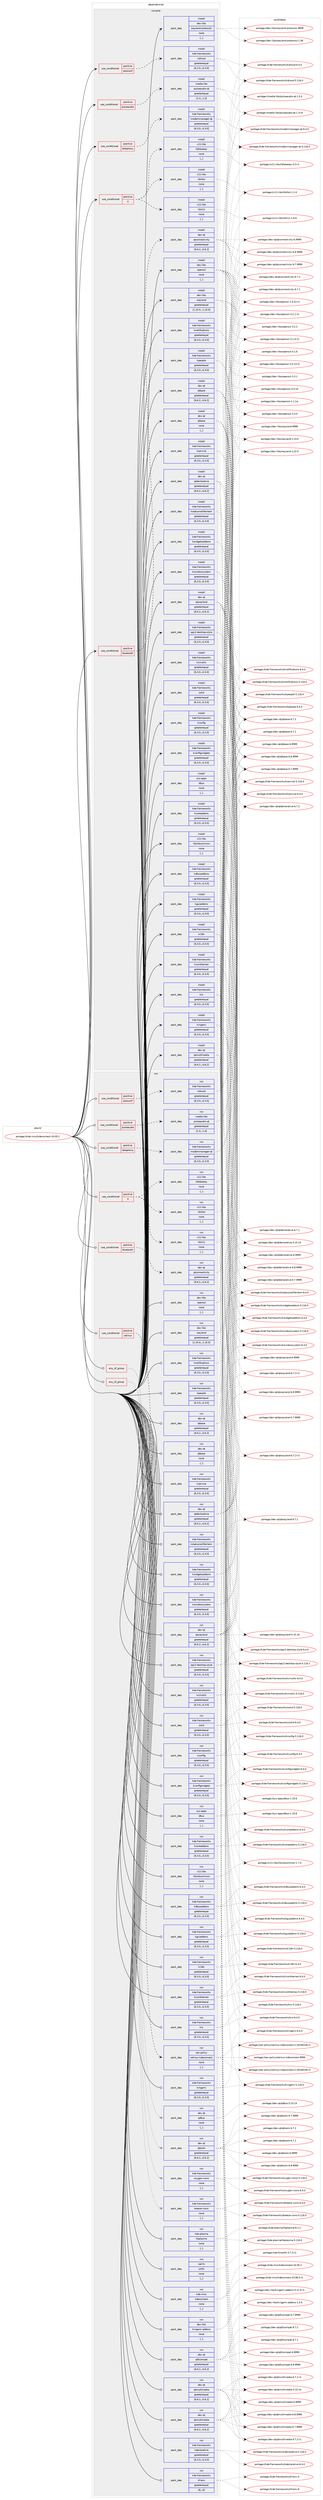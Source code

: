 digraph prolog {

# *************
# Graph options
# *************

newrank=true;
concentrate=true;
compound=true;
graph [rankdir=LR,fontname=Helvetica,fontsize=10,ranksep=1.5];#, ranksep=2.5, nodesep=0.2];
edge  [arrowhead=vee];
node  [fontname=Helvetica,fontsize=10];

# **********
# The ebuild
# **********

subgraph cluster_leftcol {
color=gray;
rank=same;
label=<<i>ebuild</i>>;
id [label="portage://kde-misc/kdeconnect-24.05.2", color=red, width=4, href="../kde-misc/kdeconnect-24.05.2.svg"];
}

# ****************
# The dependencies
# ****************

subgraph cluster_midcol {
color=gray;
label=<<i>dependencies</i>>;
subgraph cluster_compile {
fillcolor="#eeeeee";
style=filled;
label=<<i>compile</i>>;
subgraph cond68035 {
dependency265668 [label=<<TABLE BORDER="0" CELLBORDER="1" CELLSPACING="0" CELLPADDING="4"><TR><TD ROWSPAN="3" CELLPADDING="10">use_conditional</TD></TR><TR><TD>positive</TD></TR><TR><TD>X</TD></TR></TABLE>>, shape=none, color=red];
subgraph pack195578 {
dependency265669 [label=<<TABLE BORDER="0" CELLBORDER="1" CELLSPACING="0" CELLPADDING="4" WIDTH="220"><TR><TD ROWSPAN="6" CELLPADDING="30">pack_dep</TD></TR><TR><TD WIDTH="110">install</TD></TR><TR><TD>x11-libs</TD></TR><TR><TD>libfakekey</TD></TR><TR><TD>none</TD></TR><TR><TD>[,,]</TD></TR></TABLE>>, shape=none, color=blue];
}
dependency265668:e -> dependency265669:w [weight=20,style="dashed",arrowhead="vee"];
subgraph pack195579 {
dependency265670 [label=<<TABLE BORDER="0" CELLBORDER="1" CELLSPACING="0" CELLPADDING="4" WIDTH="220"><TR><TD ROWSPAN="6" CELLPADDING="30">pack_dep</TD></TR><TR><TD WIDTH="110">install</TD></TR><TR><TD>x11-libs</TD></TR><TR><TD>libX11</TD></TR><TR><TD>none</TD></TR><TR><TD>[,,]</TD></TR></TABLE>>, shape=none, color=blue];
}
dependency265668:e -> dependency265670:w [weight=20,style="dashed",arrowhead="vee"];
subgraph pack195580 {
dependency265671 [label=<<TABLE BORDER="0" CELLBORDER="1" CELLSPACING="0" CELLPADDING="4" WIDTH="220"><TR><TD ROWSPAN="6" CELLPADDING="30">pack_dep</TD></TR><TR><TD WIDTH="110">install</TD></TR><TR><TD>x11-libs</TD></TR><TR><TD>libXtst</TD></TR><TR><TD>none</TD></TR><TR><TD>[,,]</TD></TR></TABLE>>, shape=none, color=blue];
}
dependency265668:e -> dependency265671:w [weight=20,style="dashed",arrowhead="vee"];
}
id:e -> dependency265668:w [weight=20,style="solid",arrowhead="vee"];
subgraph cond68036 {
dependency265672 [label=<<TABLE BORDER="0" CELLBORDER="1" CELLSPACING="0" CELLPADDING="4"><TR><TD ROWSPAN="3" CELLPADDING="10">use_conditional</TD></TR><TR><TD>positive</TD></TR><TR><TD>bluetooth</TD></TR></TABLE>>, shape=none, color=red];
subgraph pack195581 {
dependency265673 [label=<<TABLE BORDER="0" CELLBORDER="1" CELLSPACING="0" CELLPADDING="4" WIDTH="220"><TR><TD ROWSPAN="6" CELLPADDING="30">pack_dep</TD></TR><TR><TD WIDTH="110">install</TD></TR><TR><TD>dev-qt</TD></TR><TR><TD>qtconnectivity</TD></TR><TR><TD>greaterequal</TD></TR><TR><TD>[6.6.2,,,6.6.2]</TD></TR></TABLE>>, shape=none, color=blue];
}
dependency265672:e -> dependency265673:w [weight=20,style="dashed",arrowhead="vee"];
}
id:e -> dependency265672:w [weight=20,style="solid",arrowhead="vee"];
subgraph cond68037 {
dependency265674 [label=<<TABLE BORDER="0" CELLBORDER="1" CELLSPACING="0" CELLPADDING="4"><TR><TD ROWSPAN="3" CELLPADDING="10">use_conditional</TD></TR><TR><TD>positive</TD></TR><TR><TD>pulseaudio</TD></TR></TABLE>>, shape=none, color=red];
subgraph pack195582 {
dependency265675 [label=<<TABLE BORDER="0" CELLBORDER="1" CELLSPACING="0" CELLPADDING="4" WIDTH="220"><TR><TD ROWSPAN="6" CELLPADDING="30">pack_dep</TD></TR><TR><TD WIDTH="110">install</TD></TR><TR><TD>media-libs</TD></TR><TR><TD>pulseaudio-qt</TD></TR><TR><TD>greaterequal</TD></TR><TR><TD>[1.4,,,1.4]</TD></TR></TABLE>>, shape=none, color=blue];
}
dependency265674:e -> dependency265675:w [weight=20,style="dashed",arrowhead="vee"];
}
id:e -> dependency265674:w [weight=20,style="solid",arrowhead="vee"];
subgraph cond68038 {
dependency265676 [label=<<TABLE BORDER="0" CELLBORDER="1" CELLSPACING="0" CELLPADDING="4"><TR><TD ROWSPAN="3" CELLPADDING="10">use_conditional</TD></TR><TR><TD>positive</TD></TR><TR><TD>telephony</TD></TR></TABLE>>, shape=none, color=red];
subgraph pack195583 {
dependency265677 [label=<<TABLE BORDER="0" CELLBORDER="1" CELLSPACING="0" CELLPADDING="4" WIDTH="220"><TR><TD ROWSPAN="6" CELLPADDING="30">pack_dep</TD></TR><TR><TD WIDTH="110">install</TD></TR><TR><TD>kde-frameworks</TD></TR><TR><TD>modemmanager-qt</TD></TR><TR><TD>greaterequal</TD></TR><TR><TD>[6.3.0,,,6.3.0]</TD></TR></TABLE>>, shape=none, color=blue];
}
dependency265676:e -> dependency265677:w [weight=20,style="dashed",arrowhead="vee"];
}
id:e -> dependency265676:w [weight=20,style="solid",arrowhead="vee"];
subgraph cond68039 {
dependency265678 [label=<<TABLE BORDER="0" CELLBORDER="1" CELLSPACING="0" CELLPADDING="4"><TR><TD ROWSPAN="3" CELLPADDING="10">use_conditional</TD></TR><TR><TD>positive</TD></TR><TR><TD>zeroconf</TD></TR></TABLE>>, shape=none, color=red];
subgraph pack195584 {
dependency265679 [label=<<TABLE BORDER="0" CELLBORDER="1" CELLSPACING="0" CELLPADDING="4" WIDTH="220"><TR><TD ROWSPAN="6" CELLPADDING="30">pack_dep</TD></TR><TR><TD WIDTH="110">install</TD></TR><TR><TD>kde-frameworks</TD></TR><TR><TD>kdnssd</TD></TR><TR><TD>greaterequal</TD></TR><TR><TD>[6.3.0,,,6.3.0]</TD></TR></TABLE>>, shape=none, color=blue];
}
dependency265678:e -> dependency265679:w [weight=20,style="dashed",arrowhead="vee"];
}
id:e -> dependency265678:w [weight=20,style="solid",arrowhead="vee"];
subgraph pack195585 {
dependency265680 [label=<<TABLE BORDER="0" CELLBORDER="1" CELLSPACING="0" CELLPADDING="4" WIDTH="220"><TR><TD ROWSPAN="6" CELLPADDING="30">pack_dep</TD></TR><TR><TD WIDTH="110">install</TD></TR><TR><TD>dev-libs</TD></TR><TR><TD>openssl</TD></TR><TR><TD>none</TD></TR><TR><TD>[,,]</TD></TR></TABLE>>, shape=none, color=blue];
}
id:e -> dependency265680:w [weight=20,style="solid",arrowhead="vee"];
subgraph pack195586 {
dependency265681 [label=<<TABLE BORDER="0" CELLBORDER="1" CELLSPACING="0" CELLPADDING="4" WIDTH="220"><TR><TD ROWSPAN="6" CELLPADDING="30">pack_dep</TD></TR><TR><TD WIDTH="110">install</TD></TR><TR><TD>dev-libs</TD></TR><TR><TD>wayland</TD></TR><TR><TD>greaterequal</TD></TR><TR><TD>[1.15.0,,,1.15.0]</TD></TR></TABLE>>, shape=none, color=blue];
}
id:e -> dependency265681:w [weight=20,style="solid",arrowhead="vee"];
subgraph pack195587 {
dependency265682 [label=<<TABLE BORDER="0" CELLBORDER="1" CELLSPACING="0" CELLPADDING="4" WIDTH="220"><TR><TD ROWSPAN="6" CELLPADDING="30">pack_dep</TD></TR><TR><TD WIDTH="110">install</TD></TR><TR><TD>dev-libs</TD></TR><TR><TD>wayland-protocols</TD></TR><TR><TD>none</TD></TR><TR><TD>[,,]</TD></TR></TABLE>>, shape=none, color=blue];
}
id:e -> dependency265682:w [weight=20,style="solid",arrowhead="vee"];
subgraph pack195588 {
dependency265683 [label=<<TABLE BORDER="0" CELLBORDER="1" CELLSPACING="0" CELLPADDING="4" WIDTH="220"><TR><TD ROWSPAN="6" CELLPADDING="30">pack_dep</TD></TR><TR><TD WIDTH="110">install</TD></TR><TR><TD>dev-qt</TD></TR><TR><TD>qtbase</TD></TR><TR><TD>greaterequal</TD></TR><TR><TD>[6.6.2,,,6.6.2]</TD></TR></TABLE>>, shape=none, color=blue];
}
id:e -> dependency265683:w [weight=20,style="solid",arrowhead="vee"];
subgraph pack195589 {
dependency265684 [label=<<TABLE BORDER="0" CELLBORDER="1" CELLSPACING="0" CELLPADDING="4" WIDTH="220"><TR><TD ROWSPAN="6" CELLPADDING="30">pack_dep</TD></TR><TR><TD WIDTH="110">install</TD></TR><TR><TD>dev-qt</TD></TR><TR><TD>qtbase</TD></TR><TR><TD>none</TD></TR><TR><TD>[,,]</TD></TR></TABLE>>, shape=none, color=blue];
}
id:e -> dependency265684:w [weight=20,style="solid",arrowhead="vee"];
subgraph pack195590 {
dependency265685 [label=<<TABLE BORDER="0" CELLBORDER="1" CELLSPACING="0" CELLPADDING="4" WIDTH="220"><TR><TD ROWSPAN="6" CELLPADDING="30">pack_dep</TD></TR><TR><TD WIDTH="110">install</TD></TR><TR><TD>dev-qt</TD></TR><TR><TD>qtdeclarative</TD></TR><TR><TD>greaterequal</TD></TR><TR><TD>[6.6.2,,,6.6.2]</TD></TR></TABLE>>, shape=none, color=blue];
}
id:e -> dependency265685:w [weight=20,style="solid",arrowhead="vee"];
subgraph pack195591 {
dependency265686 [label=<<TABLE BORDER="0" CELLBORDER="1" CELLSPACING="0" CELLPADDING="4" WIDTH="220"><TR><TD ROWSPAN="6" CELLPADDING="30">pack_dep</TD></TR><TR><TD WIDTH="110">install</TD></TR><TR><TD>dev-qt</TD></TR><TR><TD>qtmultimedia</TD></TR><TR><TD>greaterequal</TD></TR><TR><TD>[6.6.2,,,6.6.2]</TD></TR></TABLE>>, shape=none, color=blue];
}
id:e -> dependency265686:w [weight=20,style="solid",arrowhead="vee"];
subgraph pack195592 {
dependency265687 [label=<<TABLE BORDER="0" CELLBORDER="1" CELLSPACING="0" CELLPADDING="4" WIDTH="220"><TR><TD ROWSPAN="6" CELLPADDING="30">pack_dep</TD></TR><TR><TD WIDTH="110">install</TD></TR><TR><TD>dev-qt</TD></TR><TR><TD>qtwayland</TD></TR><TR><TD>greaterequal</TD></TR><TR><TD>[6.6.2,,,6.6.2]</TD></TR></TABLE>>, shape=none, color=blue];
}
id:e -> dependency265687:w [weight=20,style="solid",arrowhead="vee"];
subgraph pack195593 {
dependency265688 [label=<<TABLE BORDER="0" CELLBORDER="1" CELLSPACING="0" CELLPADDING="4" WIDTH="220"><TR><TD ROWSPAN="6" CELLPADDING="30">pack_dep</TD></TR><TR><TD WIDTH="110">install</TD></TR><TR><TD>kde-frameworks</TD></TR><TR><TD>kcmutils</TD></TR><TR><TD>greaterequal</TD></TR><TR><TD>[6.3.0,,,6.3.0]</TD></TR></TABLE>>, shape=none, color=blue];
}
id:e -> dependency265688:w [weight=20,style="solid",arrowhead="vee"];
subgraph pack195594 {
dependency265689 [label=<<TABLE BORDER="0" CELLBORDER="1" CELLSPACING="0" CELLPADDING="4" WIDTH="220"><TR><TD ROWSPAN="6" CELLPADDING="30">pack_dep</TD></TR><TR><TD WIDTH="110">install</TD></TR><TR><TD>kde-frameworks</TD></TR><TR><TD>kconfig</TD></TR><TR><TD>greaterequal</TD></TR><TR><TD>[6.3.0,,,6.3.0]</TD></TR></TABLE>>, shape=none, color=blue];
}
id:e -> dependency265689:w [weight=20,style="solid",arrowhead="vee"];
subgraph pack195595 {
dependency265690 [label=<<TABLE BORDER="0" CELLBORDER="1" CELLSPACING="0" CELLPADDING="4" WIDTH="220"><TR><TD ROWSPAN="6" CELLPADDING="30">pack_dep</TD></TR><TR><TD WIDTH="110">install</TD></TR><TR><TD>kde-frameworks</TD></TR><TR><TD>kconfigwidgets</TD></TR><TR><TD>greaterequal</TD></TR><TR><TD>[6.3.0,,,6.3.0]</TD></TR></TABLE>>, shape=none, color=blue];
}
id:e -> dependency265690:w [weight=20,style="solid",arrowhead="vee"];
subgraph pack195596 {
dependency265691 [label=<<TABLE BORDER="0" CELLBORDER="1" CELLSPACING="0" CELLPADDING="4" WIDTH="220"><TR><TD ROWSPAN="6" CELLPADDING="30">pack_dep</TD></TR><TR><TD WIDTH="110">install</TD></TR><TR><TD>kde-frameworks</TD></TR><TR><TD>kcoreaddons</TD></TR><TR><TD>greaterequal</TD></TR><TR><TD>[6.3.0,,,6.3.0]</TD></TR></TABLE>>, shape=none, color=blue];
}
id:e -> dependency265691:w [weight=20,style="solid",arrowhead="vee"];
subgraph pack195597 {
dependency265692 [label=<<TABLE BORDER="0" CELLBORDER="1" CELLSPACING="0" CELLPADDING="4" WIDTH="220"><TR><TD ROWSPAN="6" CELLPADDING="30">pack_dep</TD></TR><TR><TD WIDTH="110">install</TD></TR><TR><TD>kde-frameworks</TD></TR><TR><TD>kdbusaddons</TD></TR><TR><TD>greaterequal</TD></TR><TR><TD>[6.3.0,,,6.3.0]</TD></TR></TABLE>>, shape=none, color=blue];
}
id:e -> dependency265692:w [weight=20,style="solid",arrowhead="vee"];
subgraph pack195598 {
dependency265693 [label=<<TABLE BORDER="0" CELLBORDER="1" CELLSPACING="0" CELLPADDING="4" WIDTH="220"><TR><TD ROWSPAN="6" CELLPADDING="30">pack_dep</TD></TR><TR><TD WIDTH="110">install</TD></TR><TR><TD>kde-frameworks</TD></TR><TR><TD>kguiaddons</TD></TR><TR><TD>greaterequal</TD></TR><TR><TD>[6.3.0,,,6.3.0]</TD></TR></TABLE>>, shape=none, color=blue];
}
id:e -> dependency265693:w [weight=20,style="solid",arrowhead="vee"];
subgraph pack195599 {
dependency265694 [label=<<TABLE BORDER="0" CELLBORDER="1" CELLSPACING="0" CELLPADDING="4" WIDTH="220"><TR><TD ROWSPAN="6" CELLPADDING="30">pack_dep</TD></TR><TR><TD WIDTH="110">install</TD></TR><TR><TD>kde-frameworks</TD></TR><TR><TD>ki18n</TD></TR><TR><TD>greaterequal</TD></TR><TR><TD>[6.3.0,,,6.3.0]</TD></TR></TABLE>>, shape=none, color=blue];
}
id:e -> dependency265694:w [weight=20,style="solid",arrowhead="vee"];
subgraph pack195600 {
dependency265695 [label=<<TABLE BORDER="0" CELLBORDER="1" CELLSPACING="0" CELLPADDING="4" WIDTH="220"><TR><TD ROWSPAN="6" CELLPADDING="30">pack_dep</TD></TR><TR><TD WIDTH="110">install</TD></TR><TR><TD>kde-frameworks</TD></TR><TR><TD>kiconthemes</TD></TR><TR><TD>greaterequal</TD></TR><TR><TD>[6.3.0,,,6.3.0]</TD></TR></TABLE>>, shape=none, color=blue];
}
id:e -> dependency265695:w [weight=20,style="solid",arrowhead="vee"];
subgraph pack195601 {
dependency265696 [label=<<TABLE BORDER="0" CELLBORDER="1" CELLSPACING="0" CELLPADDING="4" WIDTH="220"><TR><TD ROWSPAN="6" CELLPADDING="30">pack_dep</TD></TR><TR><TD WIDTH="110">install</TD></TR><TR><TD>kde-frameworks</TD></TR><TR><TD>kio</TD></TR><TR><TD>greaterequal</TD></TR><TR><TD>[6.3.0,,,6.3.0]</TD></TR></TABLE>>, shape=none, color=blue];
}
id:e -> dependency265696:w [weight=20,style="solid",arrowhead="vee"];
subgraph pack195602 {
dependency265697 [label=<<TABLE BORDER="0" CELLBORDER="1" CELLSPACING="0" CELLPADDING="4" WIDTH="220"><TR><TD ROWSPAN="6" CELLPADDING="30">pack_dep</TD></TR><TR><TD WIDTH="110">install</TD></TR><TR><TD>kde-frameworks</TD></TR><TR><TD>kirigami</TD></TR><TR><TD>greaterequal</TD></TR><TR><TD>[6.3.0,,,6.3.0]</TD></TR></TABLE>>, shape=none, color=blue];
}
id:e -> dependency265697:w [weight=20,style="solid",arrowhead="vee"];
subgraph pack195603 {
dependency265698 [label=<<TABLE BORDER="0" CELLBORDER="1" CELLSPACING="0" CELLPADDING="4" WIDTH="220"><TR><TD ROWSPAN="6" CELLPADDING="30">pack_dep</TD></TR><TR><TD WIDTH="110">install</TD></TR><TR><TD>kde-frameworks</TD></TR><TR><TD>knotifications</TD></TR><TR><TD>greaterequal</TD></TR><TR><TD>[6.3.0,,,6.3.0]</TD></TR></TABLE>>, shape=none, color=blue];
}
id:e -> dependency265698:w [weight=20,style="solid",arrowhead="vee"];
subgraph pack195604 {
dependency265699 [label=<<TABLE BORDER="0" CELLBORDER="1" CELLSPACING="0" CELLPADDING="4" WIDTH="220"><TR><TD ROWSPAN="6" CELLPADDING="30">pack_dep</TD></TR><TR><TD WIDTH="110">install</TD></TR><TR><TD>kde-frameworks</TD></TR><TR><TD>kpeople</TD></TR><TR><TD>greaterequal</TD></TR><TR><TD>[6.3.0,,,6.3.0]</TD></TR></TABLE>>, shape=none, color=blue];
}
id:e -> dependency265699:w [weight=20,style="solid",arrowhead="vee"];
subgraph pack195605 {
dependency265700 [label=<<TABLE BORDER="0" CELLBORDER="1" CELLSPACING="0" CELLPADDING="4" WIDTH="220"><TR><TD ROWSPAN="6" CELLPADDING="30">pack_dep</TD></TR><TR><TD WIDTH="110">install</TD></TR><TR><TD>kde-frameworks</TD></TR><TR><TD>kservice</TD></TR><TR><TD>greaterequal</TD></TR><TR><TD>[6.3.0,,,6.3.0]</TD></TR></TABLE>>, shape=none, color=blue];
}
id:e -> dependency265700:w [weight=20,style="solid",arrowhead="vee"];
subgraph pack195606 {
dependency265701 [label=<<TABLE BORDER="0" CELLBORDER="1" CELLSPACING="0" CELLPADDING="4" WIDTH="220"><TR><TD ROWSPAN="6" CELLPADDING="30">pack_dep</TD></TR><TR><TD WIDTH="110">install</TD></TR><TR><TD>kde-frameworks</TD></TR><TR><TD>kstatusnotifieritem</TD></TR><TR><TD>greaterequal</TD></TR><TR><TD>[6.3.0,,,6.3.0]</TD></TR></TABLE>>, shape=none, color=blue];
}
id:e -> dependency265701:w [weight=20,style="solid",arrowhead="vee"];
subgraph pack195607 {
dependency265702 [label=<<TABLE BORDER="0" CELLBORDER="1" CELLSPACING="0" CELLPADDING="4" WIDTH="220"><TR><TD ROWSPAN="6" CELLPADDING="30">pack_dep</TD></TR><TR><TD WIDTH="110">install</TD></TR><TR><TD>kde-frameworks</TD></TR><TR><TD>kwidgetsaddons</TD></TR><TR><TD>greaterequal</TD></TR><TR><TD>[6.3.0,,,6.3.0]</TD></TR></TABLE>>, shape=none, color=blue];
}
id:e -> dependency265702:w [weight=20,style="solid",arrowhead="vee"];
subgraph pack195608 {
dependency265703 [label=<<TABLE BORDER="0" CELLBORDER="1" CELLSPACING="0" CELLPADDING="4" WIDTH="220"><TR><TD ROWSPAN="6" CELLPADDING="30">pack_dep</TD></TR><TR><TD WIDTH="110">install</TD></TR><TR><TD>kde-frameworks</TD></TR><TR><TD>kwindowsystem</TD></TR><TR><TD>greaterequal</TD></TR><TR><TD>[6.3.0,,,6.3.0]</TD></TR></TABLE>>, shape=none, color=blue];
}
id:e -> dependency265703:w [weight=20,style="solid",arrowhead="vee"];
subgraph pack195609 {
dependency265704 [label=<<TABLE BORDER="0" CELLBORDER="1" CELLSPACING="0" CELLPADDING="4" WIDTH="220"><TR><TD ROWSPAN="6" CELLPADDING="30">pack_dep</TD></TR><TR><TD WIDTH="110">install</TD></TR><TR><TD>kde-frameworks</TD></TR><TR><TD>qqc2-desktop-style</TD></TR><TR><TD>greaterequal</TD></TR><TR><TD>[6.3.0,,,6.3.0]</TD></TR></TABLE>>, shape=none, color=blue];
}
id:e -> dependency265704:w [weight=20,style="solid",arrowhead="vee"];
subgraph pack195610 {
dependency265705 [label=<<TABLE BORDER="0" CELLBORDER="1" CELLSPACING="0" CELLPADDING="4" WIDTH="220"><TR><TD ROWSPAN="6" CELLPADDING="30">pack_dep</TD></TR><TR><TD WIDTH="110">install</TD></TR><TR><TD>kde-frameworks</TD></TR><TR><TD>solid</TD></TR><TR><TD>greaterequal</TD></TR><TR><TD>[6.3.0,,,6.3.0]</TD></TR></TABLE>>, shape=none, color=blue];
}
id:e -> dependency265705:w [weight=20,style="solid",arrowhead="vee"];
subgraph pack195611 {
dependency265706 [label=<<TABLE BORDER="0" CELLBORDER="1" CELLSPACING="0" CELLPADDING="4" WIDTH="220"><TR><TD ROWSPAN="6" CELLPADDING="30">pack_dep</TD></TR><TR><TD WIDTH="110">install</TD></TR><TR><TD>sys-apps</TD></TR><TR><TD>dbus</TD></TR><TR><TD>none</TD></TR><TR><TD>[,,]</TD></TR></TABLE>>, shape=none, color=blue];
}
id:e -> dependency265706:w [weight=20,style="solid",arrowhead="vee"];
subgraph pack195612 {
dependency265707 [label=<<TABLE BORDER="0" CELLBORDER="1" CELLSPACING="0" CELLPADDING="4" WIDTH="220"><TR><TD ROWSPAN="6" CELLPADDING="30">pack_dep</TD></TR><TR><TD WIDTH="110">install</TD></TR><TR><TD>x11-libs</TD></TR><TR><TD>libxkbcommon</TD></TR><TR><TD>none</TD></TR><TR><TD>[,,]</TD></TR></TABLE>>, shape=none, color=blue];
}
id:e -> dependency265707:w [weight=20,style="solid",arrowhead="vee"];
}
subgraph cluster_compileandrun {
fillcolor="#eeeeee";
style=filled;
label=<<i>compile and run</i>>;
}
subgraph cluster_run {
fillcolor="#eeeeee";
style=filled;
label=<<i>run</i>>;
subgraph any1895 {
dependency265708 [label=<<TABLE BORDER="0" CELLBORDER="1" CELLSPACING="0" CELLPADDING="4"><TR><TD CELLPADDING="10">any_of_group</TD></TR></TABLE>>, shape=none, color=red];subgraph pack195613 {
dependency265709 [label=<<TABLE BORDER="0" CELLBORDER="1" CELLSPACING="0" CELLPADDING="4" WIDTH="220"><TR><TD ROWSPAN="6" CELLPADDING="30">pack_dep</TD></TR><TR><TD WIDTH="110">run</TD></TR><TR><TD>dev-qt</TD></TR><TR><TD>qttools</TD></TR><TR><TD>greaterequal</TD></TR><TR><TD>[6.6.2,,,6.6.2]</TD></TR></TABLE>>, shape=none, color=blue];
}
dependency265708:e -> dependency265709:w [weight=20,style="dotted",arrowhead="oinv"];
subgraph pack195614 {
dependency265710 [label=<<TABLE BORDER="0" CELLBORDER="1" CELLSPACING="0" CELLPADDING="4" WIDTH="220"><TR><TD ROWSPAN="6" CELLPADDING="30">pack_dep</TD></TR><TR><TD WIDTH="110">run</TD></TR><TR><TD>dev-qt</TD></TR><TR><TD>qdbus</TD></TR><TR><TD>none</TD></TR><TR><TD>[,,]</TD></TR></TABLE>>, shape=none, color=blue];
}
dependency265708:e -> dependency265710:w [weight=20,style="dotted",arrowhead="oinv"];
}
id:e -> dependency265708:w [weight=20,style="solid",arrowhead="odot"];
subgraph any1896 {
dependency265711 [label=<<TABLE BORDER="0" CELLBORDER="1" CELLSPACING="0" CELLPADDING="4"><TR><TD CELLPADDING="10">any_of_group</TD></TR></TABLE>>, shape=none, color=red];subgraph pack195615 {
dependency265712 [label=<<TABLE BORDER="0" CELLBORDER="1" CELLSPACING="0" CELLPADDING="4" WIDTH="220"><TR><TD ROWSPAN="6" CELLPADDING="30">pack_dep</TD></TR><TR><TD WIDTH="110">run</TD></TR><TR><TD>kde-frameworks</TD></TR><TR><TD>breeze-icons</TD></TR><TR><TD>none</TD></TR><TR><TD>[,,]</TD></TR></TABLE>>, shape=none, color=blue];
}
dependency265711:e -> dependency265712:w [weight=20,style="dotted",arrowhead="oinv"];
subgraph pack195616 {
dependency265713 [label=<<TABLE BORDER="0" CELLBORDER="1" CELLSPACING="0" CELLPADDING="4" WIDTH="220"><TR><TD ROWSPAN="6" CELLPADDING="30">pack_dep</TD></TR><TR><TD WIDTH="110">run</TD></TR><TR><TD>kde-frameworks</TD></TR><TR><TD>oxygen-icons</TD></TR><TR><TD>none</TD></TR><TR><TD>[,,]</TD></TR></TABLE>>, shape=none, color=blue];
}
dependency265711:e -> dependency265713:w [weight=20,style="dotted",arrowhead="oinv"];
}
id:e -> dependency265711:w [weight=20,style="solid",arrowhead="odot"];
subgraph cond68040 {
dependency265714 [label=<<TABLE BORDER="0" CELLBORDER="1" CELLSPACING="0" CELLPADDING="4"><TR><TD ROWSPAN="3" CELLPADDING="10">use_conditional</TD></TR><TR><TD>positive</TD></TR><TR><TD>X</TD></TR></TABLE>>, shape=none, color=red];
subgraph pack195617 {
dependency265715 [label=<<TABLE BORDER="0" CELLBORDER="1" CELLSPACING="0" CELLPADDING="4" WIDTH="220"><TR><TD ROWSPAN="6" CELLPADDING="30">pack_dep</TD></TR><TR><TD WIDTH="110">run</TD></TR><TR><TD>x11-libs</TD></TR><TR><TD>libfakekey</TD></TR><TR><TD>none</TD></TR><TR><TD>[,,]</TD></TR></TABLE>>, shape=none, color=blue];
}
dependency265714:e -> dependency265715:w [weight=20,style="dashed",arrowhead="vee"];
subgraph pack195618 {
dependency265716 [label=<<TABLE BORDER="0" CELLBORDER="1" CELLSPACING="0" CELLPADDING="4" WIDTH="220"><TR><TD ROWSPAN="6" CELLPADDING="30">pack_dep</TD></TR><TR><TD WIDTH="110">run</TD></TR><TR><TD>x11-libs</TD></TR><TR><TD>libX11</TD></TR><TR><TD>none</TD></TR><TR><TD>[,,]</TD></TR></TABLE>>, shape=none, color=blue];
}
dependency265714:e -> dependency265716:w [weight=20,style="dashed",arrowhead="vee"];
subgraph pack195619 {
dependency265717 [label=<<TABLE BORDER="0" CELLBORDER="1" CELLSPACING="0" CELLPADDING="4" WIDTH="220"><TR><TD ROWSPAN="6" CELLPADDING="30">pack_dep</TD></TR><TR><TD WIDTH="110">run</TD></TR><TR><TD>x11-libs</TD></TR><TR><TD>libXtst</TD></TR><TR><TD>none</TD></TR><TR><TD>[,,]</TD></TR></TABLE>>, shape=none, color=blue];
}
dependency265714:e -> dependency265717:w [weight=20,style="dashed",arrowhead="vee"];
}
id:e -> dependency265714:w [weight=20,style="solid",arrowhead="odot"];
subgraph cond68041 {
dependency265718 [label=<<TABLE BORDER="0" CELLBORDER="1" CELLSPACING="0" CELLPADDING="4"><TR><TD ROWSPAN="3" CELLPADDING="10">use_conditional</TD></TR><TR><TD>positive</TD></TR><TR><TD>bluetooth</TD></TR></TABLE>>, shape=none, color=red];
subgraph pack195620 {
dependency265719 [label=<<TABLE BORDER="0" CELLBORDER="1" CELLSPACING="0" CELLPADDING="4" WIDTH="220"><TR><TD ROWSPAN="6" CELLPADDING="30">pack_dep</TD></TR><TR><TD WIDTH="110">run</TD></TR><TR><TD>dev-qt</TD></TR><TR><TD>qtconnectivity</TD></TR><TR><TD>greaterequal</TD></TR><TR><TD>[6.6.2,,,6.6.2]</TD></TR></TABLE>>, shape=none, color=blue];
}
dependency265718:e -> dependency265719:w [weight=20,style="dashed",arrowhead="vee"];
}
id:e -> dependency265718:w [weight=20,style="solid",arrowhead="odot"];
subgraph cond68042 {
dependency265720 [label=<<TABLE BORDER="0" CELLBORDER="1" CELLSPACING="0" CELLPADDING="4"><TR><TD ROWSPAN="3" CELLPADDING="10">use_conditional</TD></TR><TR><TD>positive</TD></TR><TR><TD>pulseaudio</TD></TR></TABLE>>, shape=none, color=red];
subgraph pack195621 {
dependency265721 [label=<<TABLE BORDER="0" CELLBORDER="1" CELLSPACING="0" CELLPADDING="4" WIDTH="220"><TR><TD ROWSPAN="6" CELLPADDING="30">pack_dep</TD></TR><TR><TD WIDTH="110">run</TD></TR><TR><TD>media-libs</TD></TR><TR><TD>pulseaudio-qt</TD></TR><TR><TD>greaterequal</TD></TR><TR><TD>[1.4,,,1.4]</TD></TR></TABLE>>, shape=none, color=blue];
}
dependency265720:e -> dependency265721:w [weight=20,style="dashed",arrowhead="vee"];
}
id:e -> dependency265720:w [weight=20,style="solid",arrowhead="odot"];
subgraph cond68043 {
dependency265722 [label=<<TABLE BORDER="0" CELLBORDER="1" CELLSPACING="0" CELLPADDING="4"><TR><TD ROWSPAN="3" CELLPADDING="10">use_conditional</TD></TR><TR><TD>positive</TD></TR><TR><TD>selinux</TD></TR></TABLE>>, shape=none, color=red];
subgraph pack195622 {
dependency265723 [label=<<TABLE BORDER="0" CELLBORDER="1" CELLSPACING="0" CELLPADDING="4" WIDTH="220"><TR><TD ROWSPAN="6" CELLPADDING="30">pack_dep</TD></TR><TR><TD WIDTH="110">run</TD></TR><TR><TD>sec-policy</TD></TR><TR><TD>selinux-kdeconnect</TD></TR><TR><TD>none</TD></TR><TR><TD>[,,]</TD></TR></TABLE>>, shape=none, color=blue];
}
dependency265722:e -> dependency265723:w [weight=20,style="dashed",arrowhead="vee"];
}
id:e -> dependency265722:w [weight=20,style="solid",arrowhead="odot"];
subgraph cond68044 {
dependency265724 [label=<<TABLE BORDER="0" CELLBORDER="1" CELLSPACING="0" CELLPADDING="4"><TR><TD ROWSPAN="3" CELLPADDING="10">use_conditional</TD></TR><TR><TD>positive</TD></TR><TR><TD>telephony</TD></TR></TABLE>>, shape=none, color=red];
subgraph pack195623 {
dependency265725 [label=<<TABLE BORDER="0" CELLBORDER="1" CELLSPACING="0" CELLPADDING="4" WIDTH="220"><TR><TD ROWSPAN="6" CELLPADDING="30">pack_dep</TD></TR><TR><TD WIDTH="110">run</TD></TR><TR><TD>kde-frameworks</TD></TR><TR><TD>modemmanager-qt</TD></TR><TR><TD>greaterequal</TD></TR><TR><TD>[6.3.0,,,6.3.0]</TD></TR></TABLE>>, shape=none, color=blue];
}
dependency265724:e -> dependency265725:w [weight=20,style="dashed",arrowhead="vee"];
}
id:e -> dependency265724:w [weight=20,style="solid",arrowhead="odot"];
subgraph cond68045 {
dependency265726 [label=<<TABLE BORDER="0" CELLBORDER="1" CELLSPACING="0" CELLPADDING="4"><TR><TD ROWSPAN="3" CELLPADDING="10">use_conditional</TD></TR><TR><TD>positive</TD></TR><TR><TD>zeroconf</TD></TR></TABLE>>, shape=none, color=red];
subgraph pack195624 {
dependency265727 [label=<<TABLE BORDER="0" CELLBORDER="1" CELLSPACING="0" CELLPADDING="4" WIDTH="220"><TR><TD ROWSPAN="6" CELLPADDING="30">pack_dep</TD></TR><TR><TD WIDTH="110">run</TD></TR><TR><TD>kde-frameworks</TD></TR><TR><TD>kdnssd</TD></TR><TR><TD>greaterequal</TD></TR><TR><TD>[6.3.0,,,6.3.0]</TD></TR></TABLE>>, shape=none, color=blue];
}
dependency265726:e -> dependency265727:w [weight=20,style="dashed",arrowhead="vee"];
}
id:e -> dependency265726:w [weight=20,style="solid",arrowhead="odot"];
subgraph pack195625 {
dependency265728 [label=<<TABLE BORDER="0" CELLBORDER="1" CELLSPACING="0" CELLPADDING="4" WIDTH="220"><TR><TD ROWSPAN="6" CELLPADDING="30">pack_dep</TD></TR><TR><TD WIDTH="110">run</TD></TR><TR><TD>dev-libs</TD></TR><TR><TD>kirigami-addons</TD></TR><TR><TD>none</TD></TR><TR><TD>[,,]</TD></TR></TABLE>>, shape=none, color=blue];
}
id:e -> dependency265728:w [weight=20,style="solid",arrowhead="odot"];
subgraph pack195626 {
dependency265729 [label=<<TABLE BORDER="0" CELLBORDER="1" CELLSPACING="0" CELLPADDING="4" WIDTH="220"><TR><TD ROWSPAN="6" CELLPADDING="30">pack_dep</TD></TR><TR><TD WIDTH="110">run</TD></TR><TR><TD>dev-libs</TD></TR><TR><TD>openssl</TD></TR><TR><TD>none</TD></TR><TR><TD>[,,]</TD></TR></TABLE>>, shape=none, color=blue];
}
id:e -> dependency265729:w [weight=20,style="solid",arrowhead="odot"];
subgraph pack195627 {
dependency265730 [label=<<TABLE BORDER="0" CELLBORDER="1" CELLSPACING="0" CELLPADDING="4" WIDTH="220"><TR><TD ROWSPAN="6" CELLPADDING="30">pack_dep</TD></TR><TR><TD WIDTH="110">run</TD></TR><TR><TD>dev-libs</TD></TR><TR><TD>wayland</TD></TR><TR><TD>greaterequal</TD></TR><TR><TD>[1.15.0,,,1.15.0]</TD></TR></TABLE>>, shape=none, color=blue];
}
id:e -> dependency265730:w [weight=20,style="solid",arrowhead="odot"];
subgraph pack195628 {
dependency265731 [label=<<TABLE BORDER="0" CELLBORDER="1" CELLSPACING="0" CELLPADDING="4" WIDTH="220"><TR><TD ROWSPAN="6" CELLPADDING="30">pack_dep</TD></TR><TR><TD WIDTH="110">run</TD></TR><TR><TD>dev-qt</TD></TR><TR><TD>qt5compat</TD></TR><TR><TD>greaterequal</TD></TR><TR><TD>[6.6.2,,,6.6.2]</TD></TR></TABLE>>, shape=none, color=blue];
}
id:e -> dependency265731:w [weight=20,style="solid",arrowhead="odot"];
subgraph pack195629 {
dependency265732 [label=<<TABLE BORDER="0" CELLBORDER="1" CELLSPACING="0" CELLPADDING="4" WIDTH="220"><TR><TD ROWSPAN="6" CELLPADDING="30">pack_dep</TD></TR><TR><TD WIDTH="110">run</TD></TR><TR><TD>dev-qt</TD></TR><TR><TD>qtbase</TD></TR><TR><TD>greaterequal</TD></TR><TR><TD>[6.6.2,,,6.6.2]</TD></TR></TABLE>>, shape=none, color=blue];
}
id:e -> dependency265732:w [weight=20,style="solid",arrowhead="odot"];
subgraph pack195630 {
dependency265733 [label=<<TABLE BORDER="0" CELLBORDER="1" CELLSPACING="0" CELLPADDING="4" WIDTH="220"><TR><TD ROWSPAN="6" CELLPADDING="30">pack_dep</TD></TR><TR><TD WIDTH="110">run</TD></TR><TR><TD>dev-qt</TD></TR><TR><TD>qtbase</TD></TR><TR><TD>none</TD></TR><TR><TD>[,,]</TD></TR></TABLE>>, shape=none, color=blue];
}
id:e -> dependency265733:w [weight=20,style="solid",arrowhead="odot"];
subgraph pack195631 {
dependency265734 [label=<<TABLE BORDER="0" CELLBORDER="1" CELLSPACING="0" CELLPADDING="4" WIDTH="220"><TR><TD ROWSPAN="6" CELLPADDING="30">pack_dep</TD></TR><TR><TD WIDTH="110">run</TD></TR><TR><TD>dev-qt</TD></TR><TR><TD>qtdeclarative</TD></TR><TR><TD>greaterequal</TD></TR><TR><TD>[6.6.2,,,6.6.2]</TD></TR></TABLE>>, shape=none, color=blue];
}
id:e -> dependency265734:w [weight=20,style="solid",arrowhead="odot"];
subgraph pack195632 {
dependency265735 [label=<<TABLE BORDER="0" CELLBORDER="1" CELLSPACING="0" CELLPADDING="4" WIDTH="220"><TR><TD ROWSPAN="6" CELLPADDING="30">pack_dep</TD></TR><TR><TD WIDTH="110">run</TD></TR><TR><TD>dev-qt</TD></TR><TR><TD>qtmultimedia</TD></TR><TR><TD>greaterequal</TD></TR><TR><TD>[6.6.2,,,6.6.2]</TD></TR></TABLE>>, shape=none, color=blue];
}
id:e -> dependency265735:w [weight=20,style="solid",arrowhead="odot"];
subgraph pack195633 {
dependency265736 [label=<<TABLE BORDER="0" CELLBORDER="1" CELLSPACING="0" CELLPADDING="4" WIDTH="220"><TR><TD ROWSPAN="6" CELLPADDING="30">pack_dep</TD></TR><TR><TD WIDTH="110">run</TD></TR><TR><TD>dev-qt</TD></TR><TR><TD>qtmultimedia</TD></TR><TR><TD>greaterequal</TD></TR><TR><TD>[6.6.2,,,6.6.2]</TD></TR></TABLE>>, shape=none, color=blue];
}
id:e -> dependency265736:w [weight=20,style="solid",arrowhead="odot"];
subgraph pack195634 {
dependency265737 [label=<<TABLE BORDER="0" CELLBORDER="1" CELLSPACING="0" CELLPADDING="4" WIDTH="220"><TR><TD ROWSPAN="6" CELLPADDING="30">pack_dep</TD></TR><TR><TD WIDTH="110">run</TD></TR><TR><TD>dev-qt</TD></TR><TR><TD>qtwayland</TD></TR><TR><TD>greaterequal</TD></TR><TR><TD>[6.6.2,,,6.6.2]</TD></TR></TABLE>>, shape=none, color=blue];
}
id:e -> dependency265737:w [weight=20,style="solid",arrowhead="odot"];
subgraph pack195635 {
dependency265738 [label=<<TABLE BORDER="0" CELLBORDER="1" CELLSPACING="0" CELLPADDING="4" WIDTH="220"><TR><TD ROWSPAN="6" CELLPADDING="30">pack_dep</TD></TR><TR><TD WIDTH="110">run</TD></TR><TR><TD>kde-frameworks</TD></TR><TR><TD>kcmutils</TD></TR><TR><TD>greaterequal</TD></TR><TR><TD>[6.3.0,,,6.3.0]</TD></TR></TABLE>>, shape=none, color=blue];
}
id:e -> dependency265738:w [weight=20,style="solid",arrowhead="odot"];
subgraph pack195636 {
dependency265739 [label=<<TABLE BORDER="0" CELLBORDER="1" CELLSPACING="0" CELLPADDING="4" WIDTH="220"><TR><TD ROWSPAN="6" CELLPADDING="30">pack_dep</TD></TR><TR><TD WIDTH="110">run</TD></TR><TR><TD>kde-frameworks</TD></TR><TR><TD>kconfig</TD></TR><TR><TD>greaterequal</TD></TR><TR><TD>[6.3.0,,,6.3.0]</TD></TR></TABLE>>, shape=none, color=blue];
}
id:e -> dependency265739:w [weight=20,style="solid",arrowhead="odot"];
subgraph pack195637 {
dependency265740 [label=<<TABLE BORDER="0" CELLBORDER="1" CELLSPACING="0" CELLPADDING="4" WIDTH="220"><TR><TD ROWSPAN="6" CELLPADDING="30">pack_dep</TD></TR><TR><TD WIDTH="110">run</TD></TR><TR><TD>kde-frameworks</TD></TR><TR><TD>kconfigwidgets</TD></TR><TR><TD>greaterequal</TD></TR><TR><TD>[6.3.0,,,6.3.0]</TD></TR></TABLE>>, shape=none, color=blue];
}
id:e -> dependency265740:w [weight=20,style="solid",arrowhead="odot"];
subgraph pack195638 {
dependency265741 [label=<<TABLE BORDER="0" CELLBORDER="1" CELLSPACING="0" CELLPADDING="4" WIDTH="220"><TR><TD ROWSPAN="6" CELLPADDING="30">pack_dep</TD></TR><TR><TD WIDTH="110">run</TD></TR><TR><TD>kde-frameworks</TD></TR><TR><TD>kcoreaddons</TD></TR><TR><TD>greaterequal</TD></TR><TR><TD>[6.3.0,,,6.3.0]</TD></TR></TABLE>>, shape=none, color=blue];
}
id:e -> dependency265741:w [weight=20,style="solid",arrowhead="odot"];
subgraph pack195639 {
dependency265742 [label=<<TABLE BORDER="0" CELLBORDER="1" CELLSPACING="0" CELLPADDING="4" WIDTH="220"><TR><TD ROWSPAN="6" CELLPADDING="30">pack_dep</TD></TR><TR><TD WIDTH="110">run</TD></TR><TR><TD>kde-frameworks</TD></TR><TR><TD>kdbusaddons</TD></TR><TR><TD>greaterequal</TD></TR><TR><TD>[6.3.0,,,6.3.0]</TD></TR></TABLE>>, shape=none, color=blue];
}
id:e -> dependency265742:w [weight=20,style="solid",arrowhead="odot"];
subgraph pack195640 {
dependency265743 [label=<<TABLE BORDER="0" CELLBORDER="1" CELLSPACING="0" CELLPADDING="4" WIDTH="220"><TR><TD ROWSPAN="6" CELLPADDING="30">pack_dep</TD></TR><TR><TD WIDTH="110">run</TD></TR><TR><TD>kde-frameworks</TD></TR><TR><TD>kdeclarative</TD></TR><TR><TD>greaterequal</TD></TR><TR><TD>[6.3.0,,,6.3.0]</TD></TR></TABLE>>, shape=none, color=blue];
}
id:e -> dependency265743:w [weight=20,style="solid",arrowhead="odot"];
subgraph pack195641 {
dependency265744 [label=<<TABLE BORDER="0" CELLBORDER="1" CELLSPACING="0" CELLPADDING="4" WIDTH="220"><TR><TD ROWSPAN="6" CELLPADDING="30">pack_dep</TD></TR><TR><TD WIDTH="110">run</TD></TR><TR><TD>kde-frameworks</TD></TR><TR><TD>kf-env</TD></TR><TR><TD>greaterequal</TD></TR><TR><TD>[6,,,6]</TD></TR></TABLE>>, shape=none, color=blue];
}
id:e -> dependency265744:w [weight=20,style="solid",arrowhead="odot"];
subgraph pack195642 {
dependency265745 [label=<<TABLE BORDER="0" CELLBORDER="1" CELLSPACING="0" CELLPADDING="4" WIDTH="220"><TR><TD ROWSPAN="6" CELLPADDING="30">pack_dep</TD></TR><TR><TD WIDTH="110">run</TD></TR><TR><TD>kde-frameworks</TD></TR><TR><TD>kguiaddons</TD></TR><TR><TD>greaterequal</TD></TR><TR><TD>[6.3.0,,,6.3.0]</TD></TR></TABLE>>, shape=none, color=blue];
}
id:e -> dependency265745:w [weight=20,style="solid",arrowhead="odot"];
subgraph pack195643 {
dependency265746 [label=<<TABLE BORDER="0" CELLBORDER="1" CELLSPACING="0" CELLPADDING="4" WIDTH="220"><TR><TD ROWSPAN="6" CELLPADDING="30">pack_dep</TD></TR><TR><TD WIDTH="110">run</TD></TR><TR><TD>kde-frameworks</TD></TR><TR><TD>ki18n</TD></TR><TR><TD>greaterequal</TD></TR><TR><TD>[6.3.0,,,6.3.0]</TD></TR></TABLE>>, shape=none, color=blue];
}
id:e -> dependency265746:w [weight=20,style="solid",arrowhead="odot"];
subgraph pack195644 {
dependency265747 [label=<<TABLE BORDER="0" CELLBORDER="1" CELLSPACING="0" CELLPADDING="4" WIDTH="220"><TR><TD ROWSPAN="6" CELLPADDING="30">pack_dep</TD></TR><TR><TD WIDTH="110">run</TD></TR><TR><TD>kde-frameworks</TD></TR><TR><TD>kiconthemes</TD></TR><TR><TD>greaterequal</TD></TR><TR><TD>[6.3.0,,,6.3.0]</TD></TR></TABLE>>, shape=none, color=blue];
}
id:e -> dependency265747:w [weight=20,style="solid",arrowhead="odot"];
subgraph pack195645 {
dependency265748 [label=<<TABLE BORDER="0" CELLBORDER="1" CELLSPACING="0" CELLPADDING="4" WIDTH="220"><TR><TD ROWSPAN="6" CELLPADDING="30">pack_dep</TD></TR><TR><TD WIDTH="110">run</TD></TR><TR><TD>kde-frameworks</TD></TR><TR><TD>kio</TD></TR><TR><TD>greaterequal</TD></TR><TR><TD>[6.3.0,,,6.3.0]</TD></TR></TABLE>>, shape=none, color=blue];
}
id:e -> dependency265748:w [weight=20,style="solid",arrowhead="odot"];
subgraph pack195646 {
dependency265749 [label=<<TABLE BORDER="0" CELLBORDER="1" CELLSPACING="0" CELLPADDING="4" WIDTH="220"><TR><TD ROWSPAN="6" CELLPADDING="30">pack_dep</TD></TR><TR><TD WIDTH="110">run</TD></TR><TR><TD>kde-frameworks</TD></TR><TR><TD>kirigami</TD></TR><TR><TD>greaterequal</TD></TR><TR><TD>[6.3.0,,,6.3.0]</TD></TR></TABLE>>, shape=none, color=blue];
}
id:e -> dependency265749:w [weight=20,style="solid",arrowhead="odot"];
subgraph pack195647 {
dependency265750 [label=<<TABLE BORDER="0" CELLBORDER="1" CELLSPACING="0" CELLPADDING="4" WIDTH="220"><TR><TD ROWSPAN="6" CELLPADDING="30">pack_dep</TD></TR><TR><TD WIDTH="110">run</TD></TR><TR><TD>kde-frameworks</TD></TR><TR><TD>knotifications</TD></TR><TR><TD>greaterequal</TD></TR><TR><TD>[6.3.0,,,6.3.0]</TD></TR></TABLE>>, shape=none, color=blue];
}
id:e -> dependency265750:w [weight=20,style="solid",arrowhead="odot"];
subgraph pack195648 {
dependency265751 [label=<<TABLE BORDER="0" CELLBORDER="1" CELLSPACING="0" CELLPADDING="4" WIDTH="220"><TR><TD ROWSPAN="6" CELLPADDING="30">pack_dep</TD></TR><TR><TD WIDTH="110">run</TD></TR><TR><TD>kde-frameworks</TD></TR><TR><TD>kpeople</TD></TR><TR><TD>greaterequal</TD></TR><TR><TD>[6.3.0,,,6.3.0]</TD></TR></TABLE>>, shape=none, color=blue];
}
id:e -> dependency265751:w [weight=20,style="solid",arrowhead="odot"];
subgraph pack195649 {
dependency265752 [label=<<TABLE BORDER="0" CELLBORDER="1" CELLSPACING="0" CELLPADDING="4" WIDTH="220"><TR><TD ROWSPAN="6" CELLPADDING="30">pack_dep</TD></TR><TR><TD WIDTH="110">run</TD></TR><TR><TD>kde-frameworks</TD></TR><TR><TD>kservice</TD></TR><TR><TD>greaterequal</TD></TR><TR><TD>[6.3.0,,,6.3.0]</TD></TR></TABLE>>, shape=none, color=blue];
}
id:e -> dependency265752:w [weight=20,style="solid",arrowhead="odot"];
subgraph pack195650 {
dependency265753 [label=<<TABLE BORDER="0" CELLBORDER="1" CELLSPACING="0" CELLPADDING="4" WIDTH="220"><TR><TD ROWSPAN="6" CELLPADDING="30">pack_dep</TD></TR><TR><TD WIDTH="110">run</TD></TR><TR><TD>kde-frameworks</TD></TR><TR><TD>kstatusnotifieritem</TD></TR><TR><TD>greaterequal</TD></TR><TR><TD>[6.3.0,,,6.3.0]</TD></TR></TABLE>>, shape=none, color=blue];
}
id:e -> dependency265753:w [weight=20,style="solid",arrowhead="odot"];
subgraph pack195651 {
dependency265754 [label=<<TABLE BORDER="0" CELLBORDER="1" CELLSPACING="0" CELLPADDING="4" WIDTH="220"><TR><TD ROWSPAN="6" CELLPADDING="30">pack_dep</TD></TR><TR><TD WIDTH="110">run</TD></TR><TR><TD>kde-frameworks</TD></TR><TR><TD>kwidgetsaddons</TD></TR><TR><TD>greaterequal</TD></TR><TR><TD>[6.3.0,,,6.3.0]</TD></TR></TABLE>>, shape=none, color=blue];
}
id:e -> dependency265754:w [weight=20,style="solid",arrowhead="odot"];
subgraph pack195652 {
dependency265755 [label=<<TABLE BORDER="0" CELLBORDER="1" CELLSPACING="0" CELLPADDING="4" WIDTH="220"><TR><TD ROWSPAN="6" CELLPADDING="30">pack_dep</TD></TR><TR><TD WIDTH="110">run</TD></TR><TR><TD>kde-frameworks</TD></TR><TR><TD>kwindowsystem</TD></TR><TR><TD>greaterequal</TD></TR><TR><TD>[6.3.0,,,6.3.0]</TD></TR></TABLE>>, shape=none, color=blue];
}
id:e -> dependency265755:w [weight=20,style="solid",arrowhead="odot"];
subgraph pack195653 {
dependency265756 [label=<<TABLE BORDER="0" CELLBORDER="1" CELLSPACING="0" CELLPADDING="4" WIDTH="220"><TR><TD ROWSPAN="6" CELLPADDING="30">pack_dep</TD></TR><TR><TD WIDTH="110">run</TD></TR><TR><TD>kde-frameworks</TD></TR><TR><TD>qqc2-desktop-style</TD></TR><TR><TD>greaterequal</TD></TR><TR><TD>[6.3.0,,,6.3.0]</TD></TR></TABLE>>, shape=none, color=blue];
}
id:e -> dependency265756:w [weight=20,style="solid",arrowhead="odot"];
subgraph pack195654 {
dependency265757 [label=<<TABLE BORDER="0" CELLBORDER="1" CELLSPACING="0" CELLPADDING="4" WIDTH="220"><TR><TD ROWSPAN="6" CELLPADDING="30">pack_dep</TD></TR><TR><TD WIDTH="110">run</TD></TR><TR><TD>kde-frameworks</TD></TR><TR><TD>solid</TD></TR><TR><TD>greaterequal</TD></TR><TR><TD>[6.3.0,,,6.3.0]</TD></TR></TABLE>>, shape=none, color=blue];
}
id:e -> dependency265757:w [weight=20,style="solid",arrowhead="odot"];
subgraph pack195655 {
dependency265758 [label=<<TABLE BORDER="0" CELLBORDER="1" CELLSPACING="0" CELLPADDING="4" WIDTH="220"><TR><TD ROWSPAN="6" CELLPADDING="30">pack_dep</TD></TR><TR><TD WIDTH="110">run</TD></TR><TR><TD>kde-plasma</TD></TR><TR><TD>libplasma</TD></TR><TR><TD>none</TD></TR><TR><TD>[,,]</TD></TR></TABLE>>, shape=none, color=blue];
}
id:e -> dependency265758:w [weight=20,style="solid",arrowhead="odot"];
subgraph pack195656 {
dependency265759 [label=<<TABLE BORDER="0" CELLBORDER="1" CELLSPACING="0" CELLPADDING="4" WIDTH="220"><TR><TD ROWSPAN="6" CELLPADDING="30">pack_dep</TD></TR><TR><TD WIDTH="110">run</TD></TR><TR><TD>net-fs</TD></TR><TR><TD>sshfs</TD></TR><TR><TD>none</TD></TR><TR><TD>[,,]</TD></TR></TABLE>>, shape=none, color=blue];
}
id:e -> dependency265759:w [weight=20,style="solid",arrowhead="odot"];
subgraph pack195657 {
dependency265760 [label=<<TABLE BORDER="0" CELLBORDER="1" CELLSPACING="0" CELLPADDING="4" WIDTH="220"><TR><TD ROWSPAN="6" CELLPADDING="30">pack_dep</TD></TR><TR><TD WIDTH="110">run</TD></TR><TR><TD>sys-apps</TD></TR><TR><TD>dbus</TD></TR><TR><TD>none</TD></TR><TR><TD>[,,]</TD></TR></TABLE>>, shape=none, color=blue];
}
id:e -> dependency265760:w [weight=20,style="solid",arrowhead="odot"];
subgraph pack195658 {
dependency265761 [label=<<TABLE BORDER="0" CELLBORDER="1" CELLSPACING="0" CELLPADDING="4" WIDTH="220"><TR><TD ROWSPAN="6" CELLPADDING="30">pack_dep</TD></TR><TR><TD WIDTH="110">run</TD></TR><TR><TD>x11-libs</TD></TR><TR><TD>libxkbcommon</TD></TR><TR><TD>none</TD></TR><TR><TD>[,,]</TD></TR></TABLE>>, shape=none, color=blue];
}
id:e -> dependency265761:w [weight=20,style="solid",arrowhead="odot"];
subgraph pack195659 {
dependency265762 [label=<<TABLE BORDER="0" CELLBORDER="1" CELLSPACING="0" CELLPADDING="4" WIDTH="220"><TR><TD ROWSPAN="6" CELLPADDING="30">pack_dep</TD></TR><TR><TD WIDTH="110">run</TD></TR><TR><TD>kde-misc</TD></TR><TR><TD>kdeconnect</TD></TR><TR><TD>none</TD></TR><TR><TD>[,,]</TD></TR></TABLE>>, shape=none, color=blue];
}
id:e -> dependency265762:w [weight=20,style="solid",arrowhead="odot"];
}
}

# **************
# The candidates
# **************

subgraph cluster_choices {
rank=same;
color=gray;
label=<<i>candidates</i>>;

subgraph choice195578 {
color=black;
nodesep=1;
choice12049494510810598115471081059810297107101107101121454846514511449 [label="portage://x11-libs/libfakekey-0.3-r1", color=red, width=4,href="../x11-libs/libfakekey-0.3-r1.svg"];
dependency265669:e -> choice12049494510810598115471081059810297107101107101121454846514511449:w [style=dotted,weight="100"];
}
subgraph choice195579 {
color=black;
nodesep=1;
choice120494945108105981154710810598884949454946564657 [label="portage://x11-libs/libX11-1.8.9", color=red, width=4,href="../x11-libs/libX11-1.8.9.svg"];
dependency265670:e -> choice120494945108105981154710810598884949454946564657:w [style=dotted,weight="100"];
}
subgraph choice195580 {
color=black;
nodesep=1;
choice12049494510810598115471081059888116115116454946504652 [label="portage://x11-libs/libXtst-1.2.4", color=red, width=4,href="../x11-libs/libXtst-1.2.4.svg"];
dependency265671:e -> choice12049494510810598115471081059888116115116454946504652:w [style=dotted,weight="100"];
}
subgraph choice195581 {
color=black;
nodesep=1;
choice1001011184511311647113116991111101101019911610511810511612145544657575757 [label="portage://dev-qt/qtconnectivity-6.9999", color=red, width=4,href="../dev-qt/qtconnectivity-6.9999.svg"];
choice10010111845113116471131169911111011010199116105118105116121455446564657575757 [label="portage://dev-qt/qtconnectivity-6.8.9999", color=red, width=4,href="../dev-qt/qtconnectivity-6.8.9999.svg"];
choice10010111845113116471131169911111011010199116105118105116121455446554657575757 [label="portage://dev-qt/qtconnectivity-6.7.9999", color=red, width=4,href="../dev-qt/qtconnectivity-6.7.9999.svg"];
choice10010111845113116471131169911111011010199116105118105116121455446554650 [label="portage://dev-qt/qtconnectivity-6.7.2", color=red, width=4,href="../dev-qt/qtconnectivity-6.7.2.svg"];
choice10010111845113116471131169911111011010199116105118105116121455446554649 [label="portage://dev-qt/qtconnectivity-6.7.1", color=red, width=4,href="../dev-qt/qtconnectivity-6.7.1.svg"];
dependency265673:e -> choice1001011184511311647113116991111101101019911610511810511612145544657575757:w [style=dotted,weight="100"];
dependency265673:e -> choice10010111845113116471131169911111011010199116105118105116121455446564657575757:w [style=dotted,weight="100"];
dependency265673:e -> choice10010111845113116471131169911111011010199116105118105116121455446554657575757:w [style=dotted,weight="100"];
dependency265673:e -> choice10010111845113116471131169911111011010199116105118105116121455446554650:w [style=dotted,weight="100"];
dependency265673:e -> choice10010111845113116471131169911111011010199116105118105116121455446554649:w [style=dotted,weight="100"];
}
subgraph choice195582 {
color=black;
nodesep=1;
choice109101100105974510810598115471121171081151019711710010511145113116454946534648 [label="portage://media-libs/pulseaudio-qt-1.5.0", color=red, width=4,href="../media-libs/pulseaudio-qt-1.5.0.svg"];
choice109101100105974510810598115471121171081151019711710010511145113116454946514511452 [label="portage://media-libs/pulseaudio-qt-1.3-r4", color=red, width=4,href="../media-libs/pulseaudio-qt-1.3-r4.svg"];
dependency265675:e -> choice109101100105974510810598115471121171081151019711710010511145113116454946534648:w [style=dotted,weight="100"];
dependency265675:e -> choice109101100105974510810598115471121171081151019711710010511145113116454946514511452:w [style=dotted,weight="100"];
}
subgraph choice195583 {
color=black;
nodesep=1;
choice107100101451021149710910111911111410711547109111100101109109971109710310111445113116455446524648 [label="portage://kde-frameworks/modemmanager-qt-6.4.0", color=red, width=4,href="../kde-frameworks/modemmanager-qt-6.4.0.svg"];
choice1071001014510211497109101119111114107115471091111001011091099711097103101114451131164553464949544648 [label="portage://kde-frameworks/modemmanager-qt-5.116.0", color=red, width=4,href="../kde-frameworks/modemmanager-qt-5.116.0.svg"];
dependency265677:e -> choice107100101451021149710910111911111410711547109111100101109109971109710310111445113116455446524648:w [style=dotted,weight="100"];
dependency265677:e -> choice1071001014510211497109101119111114107115471091111001011091099711097103101114451131164553464949544648:w [style=dotted,weight="100"];
}
subgraph choice195584 {
color=black;
nodesep=1;
choice107100101451021149710910111911111410711547107100110115115100455446524648 [label="portage://kde-frameworks/kdnssd-6.4.0", color=red, width=4,href="../kde-frameworks/kdnssd-6.4.0.svg"];
choice1071001014510211497109101119111114107115471071001101151151004553464949544648 [label="portage://kde-frameworks/kdnssd-5.116.0", color=red, width=4,href="../kde-frameworks/kdnssd-5.116.0.svg"];
dependency265679:e -> choice107100101451021149710910111911111410711547107100110115115100455446524648:w [style=dotted,weight="100"];
dependency265679:e -> choice1071001014510211497109101119111114107115471071001101151151004553464949544648:w [style=dotted,weight="100"];
}
subgraph choice195585 {
color=black;
nodesep=1;
choice100101118451081059811547111112101110115115108455146514649 [label="portage://dev-libs/openssl-3.3.1", color=red, width=4,href="../dev-libs/openssl-3.3.1.svg"];
choice100101118451081059811547111112101110115115108455146514648 [label="portage://dev-libs/openssl-3.3.0", color=red, width=4,href="../dev-libs/openssl-3.3.0.svg"];
choice100101118451081059811547111112101110115115108455146504650 [label="portage://dev-libs/openssl-3.2.2", color=red, width=4,href="../dev-libs/openssl-3.2.2.svg"];
choice1001011184510810598115471111121011101151151084551465046494511450 [label="portage://dev-libs/openssl-3.2.1-r2", color=red, width=4,href="../dev-libs/openssl-3.2.1-r2.svg"];
choice100101118451081059811547111112101110115115108455146494654 [label="portage://dev-libs/openssl-3.1.6", color=red, width=4,href="../dev-libs/openssl-3.1.6.svg"];
choice1001011184510810598115471111121011101151151084551464946534511450 [label="portage://dev-libs/openssl-3.1.5-r2", color=red, width=4,href="../dev-libs/openssl-3.1.5-r2.svg"];
choice10010111845108105981154711111210111011511510845514648464952 [label="portage://dev-libs/openssl-3.0.14", color=red, width=4,href="../dev-libs/openssl-3.0.14.svg"];
choice100101118451081059811547111112101110115115108455146484649514511450 [label="portage://dev-libs/openssl-3.0.13-r2", color=red, width=4,href="../dev-libs/openssl-3.0.13-r2.svg"];
choice100101118451081059811547111112101110115115108454946494649119 [label="portage://dev-libs/openssl-1.1.1w", color=red, width=4,href="../dev-libs/openssl-1.1.1w.svg"];
choice1001011184510810598115471111121011101151151084549464846501174511449 [label="portage://dev-libs/openssl-1.0.2u-r1", color=red, width=4,href="../dev-libs/openssl-1.0.2u-r1.svg"];
dependency265680:e -> choice100101118451081059811547111112101110115115108455146514649:w [style=dotted,weight="100"];
dependency265680:e -> choice100101118451081059811547111112101110115115108455146514648:w [style=dotted,weight="100"];
dependency265680:e -> choice100101118451081059811547111112101110115115108455146504650:w [style=dotted,weight="100"];
dependency265680:e -> choice1001011184510810598115471111121011101151151084551465046494511450:w [style=dotted,weight="100"];
dependency265680:e -> choice100101118451081059811547111112101110115115108455146494654:w [style=dotted,weight="100"];
dependency265680:e -> choice1001011184510810598115471111121011101151151084551464946534511450:w [style=dotted,weight="100"];
dependency265680:e -> choice10010111845108105981154711111210111011511510845514648464952:w [style=dotted,weight="100"];
dependency265680:e -> choice100101118451081059811547111112101110115115108455146484649514511450:w [style=dotted,weight="100"];
dependency265680:e -> choice100101118451081059811547111112101110115115108454946494649119:w [style=dotted,weight="100"];
dependency265680:e -> choice1001011184510810598115471111121011101151151084549464846501174511449:w [style=dotted,weight="100"];
}
subgraph choice195586 {
color=black;
nodesep=1;
choice10010111845108105981154711997121108971101004557575757 [label="portage://dev-libs/wayland-9999", color=red, width=4,href="../dev-libs/wayland-9999.svg"];
choice100101118451081059811547119971211089711010045494650514648 [label="portage://dev-libs/wayland-1.23.0", color=red, width=4,href="../dev-libs/wayland-1.23.0.svg"];
choice100101118451081059811547119971211089711010045494650504648 [label="portage://dev-libs/wayland-1.22.0", color=red, width=4,href="../dev-libs/wayland-1.22.0.svg"];
dependency265681:e -> choice10010111845108105981154711997121108971101004557575757:w [style=dotted,weight="100"];
dependency265681:e -> choice100101118451081059811547119971211089711010045494650514648:w [style=dotted,weight="100"];
dependency265681:e -> choice100101118451081059811547119971211089711010045494650504648:w [style=dotted,weight="100"];
}
subgraph choice195587 {
color=black;
nodesep=1;
choice100101118451081059811547119971211089711010045112114111116111991111081154557575757 [label="portage://dev-libs/wayland-protocols-9999", color=red, width=4,href="../dev-libs/wayland-protocols-9999.svg"];
choice100101118451081059811547119971211089711010045112114111116111991111081154549465154 [label="portage://dev-libs/wayland-protocols-1.36", color=red, width=4,href="../dev-libs/wayland-protocols-1.36.svg"];
dependency265682:e -> choice100101118451081059811547119971211089711010045112114111116111991111081154557575757:w [style=dotted,weight="100"];
dependency265682:e -> choice100101118451081059811547119971211089711010045112114111116111991111081154549465154:w [style=dotted,weight="100"];
}
subgraph choice195588 {
color=black;
nodesep=1;
choice1001011184511311647113116989711510145544657575757 [label="portage://dev-qt/qtbase-6.9999", color=red, width=4,href="../dev-qt/qtbase-6.9999.svg"];
choice10010111845113116471131169897115101455446564657575757 [label="portage://dev-qt/qtbase-6.8.9999", color=red, width=4,href="../dev-qt/qtbase-6.8.9999.svg"];
choice10010111845113116471131169897115101455446554657575757 [label="portage://dev-qt/qtbase-6.7.9999", color=red, width=4,href="../dev-qt/qtbase-6.7.9999.svg"];
choice10010111845113116471131169897115101455446554650 [label="portage://dev-qt/qtbase-6.7.2", color=red, width=4,href="../dev-qt/qtbase-6.7.2.svg"];
choice10010111845113116471131169897115101455446554649 [label="portage://dev-qt/qtbase-6.7.1", color=red, width=4,href="../dev-qt/qtbase-6.7.1.svg"];
dependency265683:e -> choice1001011184511311647113116989711510145544657575757:w [style=dotted,weight="100"];
dependency265683:e -> choice10010111845113116471131169897115101455446564657575757:w [style=dotted,weight="100"];
dependency265683:e -> choice10010111845113116471131169897115101455446554657575757:w [style=dotted,weight="100"];
dependency265683:e -> choice10010111845113116471131169897115101455446554650:w [style=dotted,weight="100"];
dependency265683:e -> choice10010111845113116471131169897115101455446554649:w [style=dotted,weight="100"];
}
subgraph choice195589 {
color=black;
nodesep=1;
choice1001011184511311647113116989711510145544657575757 [label="portage://dev-qt/qtbase-6.9999", color=red, width=4,href="../dev-qt/qtbase-6.9999.svg"];
choice10010111845113116471131169897115101455446564657575757 [label="portage://dev-qt/qtbase-6.8.9999", color=red, width=4,href="../dev-qt/qtbase-6.8.9999.svg"];
choice10010111845113116471131169897115101455446554657575757 [label="portage://dev-qt/qtbase-6.7.9999", color=red, width=4,href="../dev-qt/qtbase-6.7.9999.svg"];
choice10010111845113116471131169897115101455446554650 [label="portage://dev-qt/qtbase-6.7.2", color=red, width=4,href="../dev-qt/qtbase-6.7.2.svg"];
choice10010111845113116471131169897115101455446554649 [label="portage://dev-qt/qtbase-6.7.1", color=red, width=4,href="../dev-qt/qtbase-6.7.1.svg"];
dependency265684:e -> choice1001011184511311647113116989711510145544657575757:w [style=dotted,weight="100"];
dependency265684:e -> choice10010111845113116471131169897115101455446564657575757:w [style=dotted,weight="100"];
dependency265684:e -> choice10010111845113116471131169897115101455446554657575757:w [style=dotted,weight="100"];
dependency265684:e -> choice10010111845113116471131169897115101455446554650:w [style=dotted,weight="100"];
dependency265684:e -> choice10010111845113116471131169897115101455446554649:w [style=dotted,weight="100"];
}
subgraph choice195590 {
color=black;
nodesep=1;
choice100101118451131164711311610010199108971149711610511810145544657575757 [label="portage://dev-qt/qtdeclarative-6.9999", color=red, width=4,href="../dev-qt/qtdeclarative-6.9999.svg"];
choice1001011184511311647113116100101991089711497116105118101455446564657575757 [label="portage://dev-qt/qtdeclarative-6.8.9999", color=red, width=4,href="../dev-qt/qtdeclarative-6.8.9999.svg"];
choice1001011184511311647113116100101991089711497116105118101455446554657575757 [label="portage://dev-qt/qtdeclarative-6.7.9999", color=red, width=4,href="../dev-qt/qtdeclarative-6.7.9999.svg"];
choice1001011184511311647113116100101991089711497116105118101455446554650 [label="portage://dev-qt/qtdeclarative-6.7.2", color=red, width=4,href="../dev-qt/qtdeclarative-6.7.2.svg"];
choice1001011184511311647113116100101991089711497116105118101455446554649 [label="portage://dev-qt/qtdeclarative-6.7.1", color=red, width=4,href="../dev-qt/qtdeclarative-6.7.1.svg"];
choice10010111845113116471131161001019910897114971161051181014553464953464952 [label="portage://dev-qt/qtdeclarative-5.15.14", color=red, width=4,href="../dev-qt/qtdeclarative-5.15.14.svg"];
dependency265685:e -> choice100101118451131164711311610010199108971149711610511810145544657575757:w [style=dotted,weight="100"];
dependency265685:e -> choice1001011184511311647113116100101991089711497116105118101455446564657575757:w [style=dotted,weight="100"];
dependency265685:e -> choice1001011184511311647113116100101991089711497116105118101455446554657575757:w [style=dotted,weight="100"];
dependency265685:e -> choice1001011184511311647113116100101991089711497116105118101455446554650:w [style=dotted,weight="100"];
dependency265685:e -> choice1001011184511311647113116100101991089711497116105118101455446554649:w [style=dotted,weight="100"];
dependency265685:e -> choice10010111845113116471131161001019910897114971161051181014553464953464952:w [style=dotted,weight="100"];
}
subgraph choice195591 {
color=black;
nodesep=1;
choice10010111845113116471131161091171081161051091011001059745544657575757 [label="portage://dev-qt/qtmultimedia-6.9999", color=red, width=4,href="../dev-qt/qtmultimedia-6.9999.svg"];
choice100101118451131164711311610911710811610510910110010597455446564657575757 [label="portage://dev-qt/qtmultimedia-6.8.9999", color=red, width=4,href="../dev-qt/qtmultimedia-6.8.9999.svg"];
choice100101118451131164711311610911710811610510910110010597455446554657575757 [label="portage://dev-qt/qtmultimedia-6.7.9999", color=red, width=4,href="../dev-qt/qtmultimedia-6.7.9999.svg"];
choice1001011184511311647113116109117108116105109101100105974554465546504511449 [label="portage://dev-qt/qtmultimedia-6.7.2-r1", color=red, width=4,href="../dev-qt/qtmultimedia-6.7.2-r1.svg"];
choice1001011184511311647113116109117108116105109101100105974554465546494511449 [label="portage://dev-qt/qtmultimedia-6.7.1-r1", color=red, width=4,href="../dev-qt/qtmultimedia-6.7.1-r1.svg"];
choice1001011184511311647113116109117108116105109101100105974553464953464952 [label="portage://dev-qt/qtmultimedia-5.15.14", color=red, width=4,href="../dev-qt/qtmultimedia-5.15.14.svg"];
dependency265686:e -> choice10010111845113116471131161091171081161051091011001059745544657575757:w [style=dotted,weight="100"];
dependency265686:e -> choice100101118451131164711311610911710811610510910110010597455446564657575757:w [style=dotted,weight="100"];
dependency265686:e -> choice100101118451131164711311610911710811610510910110010597455446554657575757:w [style=dotted,weight="100"];
dependency265686:e -> choice1001011184511311647113116109117108116105109101100105974554465546504511449:w [style=dotted,weight="100"];
dependency265686:e -> choice1001011184511311647113116109117108116105109101100105974554465546494511449:w [style=dotted,weight="100"];
dependency265686:e -> choice1001011184511311647113116109117108116105109101100105974553464953464952:w [style=dotted,weight="100"];
}
subgraph choice195592 {
color=black;
nodesep=1;
choice1001011184511311647113116119971211089711010045544657575757 [label="portage://dev-qt/qtwayland-6.9999", color=red, width=4,href="../dev-qt/qtwayland-6.9999.svg"];
choice10010111845113116471131161199712110897110100455446564657575757 [label="portage://dev-qt/qtwayland-6.8.9999", color=red, width=4,href="../dev-qt/qtwayland-6.8.9999.svg"];
choice10010111845113116471131161199712110897110100455446554657575757 [label="portage://dev-qt/qtwayland-6.7.9999", color=red, width=4,href="../dev-qt/qtwayland-6.7.9999.svg"];
choice100101118451131164711311611997121108971101004554465546504511450 [label="portage://dev-qt/qtwayland-6.7.2-r2", color=red, width=4,href="../dev-qt/qtwayland-6.7.2-r2.svg"];
choice100101118451131164711311611997121108971101004554465546504511449 [label="portage://dev-qt/qtwayland-6.7.2-r1", color=red, width=4,href="../dev-qt/qtwayland-6.7.2-r1.svg"];
choice10010111845113116471131161199712110897110100455446554649 [label="portage://dev-qt/qtwayland-6.7.1", color=red, width=4,href="../dev-qt/qtwayland-6.7.1.svg"];
choice100101118451131164711311611997121108971101004553464953464952 [label="portage://dev-qt/qtwayland-5.15.14", color=red, width=4,href="../dev-qt/qtwayland-5.15.14.svg"];
dependency265687:e -> choice1001011184511311647113116119971211089711010045544657575757:w [style=dotted,weight="100"];
dependency265687:e -> choice10010111845113116471131161199712110897110100455446564657575757:w [style=dotted,weight="100"];
dependency265687:e -> choice10010111845113116471131161199712110897110100455446554657575757:w [style=dotted,weight="100"];
dependency265687:e -> choice100101118451131164711311611997121108971101004554465546504511450:w [style=dotted,weight="100"];
dependency265687:e -> choice100101118451131164711311611997121108971101004554465546504511449:w [style=dotted,weight="100"];
dependency265687:e -> choice10010111845113116471131161199712110897110100455446554649:w [style=dotted,weight="100"];
dependency265687:e -> choice100101118451131164711311611997121108971101004553464953464952:w [style=dotted,weight="100"];
}
subgraph choice195593 {
color=black;
nodesep=1;
choice10710010145102114971091011191111141071154710799109117116105108115455446524648 [label="portage://kde-frameworks/kcmutils-6.4.0", color=red, width=4,href="../kde-frameworks/kcmutils-6.4.0.svg"];
choice107100101451021149710910111911111410711547107991091171161051081154553464949544648 [label="portage://kde-frameworks/kcmutils-5.116.0", color=red, width=4,href="../kde-frameworks/kcmutils-5.116.0.svg"];
dependency265688:e -> choice10710010145102114971091011191111141071154710799109117116105108115455446524648:w [style=dotted,weight="100"];
dependency265688:e -> choice107100101451021149710910111911111410711547107991091171161051081154553464949544648:w [style=dotted,weight="100"];
}
subgraph choice195594 {
color=black;
nodesep=1;
choice10710010145102114971091011191111141071154710799111110102105103455446524648 [label="portage://kde-frameworks/kconfig-6.4.0", color=red, width=4,href="../kde-frameworks/kconfig-6.4.0.svg"];
choice107100101451021149710910111911111410711547107991111101021051034553464949544648 [label="portage://kde-frameworks/kconfig-5.116.0", color=red, width=4,href="../kde-frameworks/kconfig-5.116.0.svg"];
dependency265689:e -> choice10710010145102114971091011191111141071154710799111110102105103455446524648:w [style=dotted,weight="100"];
dependency265689:e -> choice107100101451021149710910111911111410711547107991111101021051034553464949544648:w [style=dotted,weight="100"];
}
subgraph choice195595 {
color=black;
nodesep=1;
choice10710010145102114971091011191111141071154710799111110102105103119105100103101116115455446524648 [label="portage://kde-frameworks/kconfigwidgets-6.4.0", color=red, width=4,href="../kde-frameworks/kconfigwidgets-6.4.0.svg"];
choice107100101451021149710910111911111410711547107991111101021051031191051001031011161154553464949544648 [label="portage://kde-frameworks/kconfigwidgets-5.116.0", color=red, width=4,href="../kde-frameworks/kconfigwidgets-5.116.0.svg"];
dependency265690:e -> choice10710010145102114971091011191111141071154710799111110102105103119105100103101116115455446524648:w [style=dotted,weight="100"];
dependency265690:e -> choice107100101451021149710910111911111410711547107991111101021051031191051001031011161154553464949544648:w [style=dotted,weight="100"];
}
subgraph choice195596 {
color=black;
nodesep=1;
choice1071001014510211497109101119111114107115471079911111410197100100111110115455446524648 [label="portage://kde-frameworks/kcoreaddons-6.4.0", color=red, width=4,href="../kde-frameworks/kcoreaddons-6.4.0.svg"];
choice10710010145102114971091011191111141071154710799111114101971001001111101154553464949544648 [label="portage://kde-frameworks/kcoreaddons-5.116.0", color=red, width=4,href="../kde-frameworks/kcoreaddons-5.116.0.svg"];
dependency265691:e -> choice1071001014510211497109101119111114107115471079911111410197100100111110115455446524648:w [style=dotted,weight="100"];
dependency265691:e -> choice10710010145102114971091011191111141071154710799111114101971001001111101154553464949544648:w [style=dotted,weight="100"];
}
subgraph choice195597 {
color=black;
nodesep=1;
choice1071001014510211497109101119111114107115471071009811711597100100111110115455446524648 [label="portage://kde-frameworks/kdbusaddons-6.4.0", color=red, width=4,href="../kde-frameworks/kdbusaddons-6.4.0.svg"];
choice10710010145102114971091011191111141071154710710098117115971001001111101154553464949544648 [label="portage://kde-frameworks/kdbusaddons-5.116.0", color=red, width=4,href="../kde-frameworks/kdbusaddons-5.116.0.svg"];
dependency265692:e -> choice1071001014510211497109101119111114107115471071009811711597100100111110115455446524648:w [style=dotted,weight="100"];
dependency265692:e -> choice10710010145102114971091011191111141071154710710098117115971001001111101154553464949544648:w [style=dotted,weight="100"];
}
subgraph choice195598 {
color=black;
nodesep=1;
choice10710010145102114971091011191111141071154710710311710597100100111110115455446524648 [label="portage://kde-frameworks/kguiaddons-6.4.0", color=red, width=4,href="../kde-frameworks/kguiaddons-6.4.0.svg"];
choice107100101451021149710910111911111410711547107103117105971001001111101154553464949544648 [label="portage://kde-frameworks/kguiaddons-5.116.0", color=red, width=4,href="../kde-frameworks/kguiaddons-5.116.0.svg"];
dependency265693:e -> choice10710010145102114971091011191111141071154710710311710597100100111110115455446524648:w [style=dotted,weight="100"];
dependency265693:e -> choice107100101451021149710910111911111410711547107103117105971001001111101154553464949544648:w [style=dotted,weight="100"];
}
subgraph choice195599 {
color=black;
nodesep=1;
choice1071001014510211497109101119111114107115471071054956110455446524648 [label="portage://kde-frameworks/ki18n-6.4.0", color=red, width=4,href="../kde-frameworks/ki18n-6.4.0.svg"];
choice10710010145102114971091011191111141071154710710549561104553464949544648 [label="portage://kde-frameworks/ki18n-5.116.0", color=red, width=4,href="../kde-frameworks/ki18n-5.116.0.svg"];
dependency265694:e -> choice1071001014510211497109101119111114107115471071054956110455446524648:w [style=dotted,weight="100"];
dependency265694:e -> choice10710010145102114971091011191111141071154710710549561104553464949544648:w [style=dotted,weight="100"];
}
subgraph choice195600 {
color=black;
nodesep=1;
choice10710010145102114971091011191111141071154710710599111110116104101109101115455446524648 [label="portage://kde-frameworks/kiconthemes-6.4.0", color=red, width=4,href="../kde-frameworks/kiconthemes-6.4.0.svg"];
choice107100101451021149710910111911111410711547107105991111101161041011091011154553464949544648 [label="portage://kde-frameworks/kiconthemes-5.116.0", color=red, width=4,href="../kde-frameworks/kiconthemes-5.116.0.svg"];
dependency265695:e -> choice10710010145102114971091011191111141071154710710599111110116104101109101115455446524648:w [style=dotted,weight="100"];
dependency265695:e -> choice107100101451021149710910111911111410711547107105991111101161041011091011154553464949544648:w [style=dotted,weight="100"];
}
subgraph choice195601 {
color=black;
nodesep=1;
choice107100101451021149710910111911111410711547107105111455446524648 [label="portage://kde-frameworks/kio-6.4.0", color=red, width=4,href="../kde-frameworks/kio-6.4.0.svg"];
choice1071001014510211497109101119111114107115471071051114553464949544648 [label="portage://kde-frameworks/kio-5.116.0", color=red, width=4,href="../kde-frameworks/kio-5.116.0.svg"];
dependency265696:e -> choice107100101451021149710910111911111410711547107105111455446524648:w [style=dotted,weight="100"];
dependency265696:e -> choice1071001014510211497109101119111114107115471071051114553464949544648:w [style=dotted,weight="100"];
}
subgraph choice195602 {
color=black;
nodesep=1;
choice10710010145102114971091011191111141071154710710511410510397109105455446524648 [label="portage://kde-frameworks/kirigami-6.4.0", color=red, width=4,href="../kde-frameworks/kirigami-6.4.0.svg"];
choice107100101451021149710910111911111410711547107105114105103971091054553464949544648 [label="portage://kde-frameworks/kirigami-5.116.0", color=red, width=4,href="../kde-frameworks/kirigami-5.116.0.svg"];
dependency265697:e -> choice10710010145102114971091011191111141071154710710511410510397109105455446524648:w [style=dotted,weight="100"];
dependency265697:e -> choice107100101451021149710910111911111410711547107105114105103971091054553464949544648:w [style=dotted,weight="100"];
}
subgraph choice195603 {
color=black;
nodesep=1;
choice1071001014510211497109101119111114107115471071101111161051021059997116105111110115455446524648 [label="portage://kde-frameworks/knotifications-6.4.0", color=red, width=4,href="../kde-frameworks/knotifications-6.4.0.svg"];
choice10710010145102114971091011191111141071154710711011111610510210599971161051111101154553464949544648 [label="portage://kde-frameworks/knotifications-5.116.0", color=red, width=4,href="../kde-frameworks/knotifications-5.116.0.svg"];
dependency265698:e -> choice1071001014510211497109101119111114107115471071101111161051021059997116105111110115455446524648:w [style=dotted,weight="100"];
dependency265698:e -> choice10710010145102114971091011191111141071154710711011111610510210599971161051111101154553464949544648:w [style=dotted,weight="100"];
}
subgraph choice195604 {
color=black;
nodesep=1;
choice107100101451021149710910111911111410711547107112101111112108101455446524648 [label="portage://kde-frameworks/kpeople-6.4.0", color=red, width=4,href="../kde-frameworks/kpeople-6.4.0.svg"];
choice1071001014510211497109101119111114107115471071121011111121081014553464949544648 [label="portage://kde-frameworks/kpeople-5.116.0", color=red, width=4,href="../kde-frameworks/kpeople-5.116.0.svg"];
dependency265699:e -> choice107100101451021149710910111911111410711547107112101111112108101455446524648:w [style=dotted,weight="100"];
dependency265699:e -> choice1071001014510211497109101119111114107115471071121011111121081014553464949544648:w [style=dotted,weight="100"];
}
subgraph choice195605 {
color=black;
nodesep=1;
choice10710010145102114971091011191111141071154710711510111411810599101455446524648 [label="portage://kde-frameworks/kservice-6.4.0", color=red, width=4,href="../kde-frameworks/kservice-6.4.0.svg"];
choice107100101451021149710910111911111410711547107115101114118105991014553464949544648 [label="portage://kde-frameworks/kservice-5.116.0", color=red, width=4,href="../kde-frameworks/kservice-5.116.0.svg"];
dependency265700:e -> choice10710010145102114971091011191111141071154710711510111411810599101455446524648:w [style=dotted,weight="100"];
dependency265700:e -> choice107100101451021149710910111911111410711547107115101114118105991014553464949544648:w [style=dotted,weight="100"];
}
subgraph choice195606 {
color=black;
nodesep=1;
choice10710010145102114971091011191111141071154710711511697116117115110111116105102105101114105116101109455446524648 [label="portage://kde-frameworks/kstatusnotifieritem-6.4.0", color=red, width=4,href="../kde-frameworks/kstatusnotifieritem-6.4.0.svg"];
dependency265701:e -> choice10710010145102114971091011191111141071154710711511697116117115110111116105102105101114105116101109455446524648:w [style=dotted,weight="100"];
}
subgraph choice195607 {
color=black;
nodesep=1;
choice10710010145102114971091011191111141071154710711910510010310111611597100100111110115455446524648 [label="portage://kde-frameworks/kwidgetsaddons-6.4.0", color=red, width=4,href="../kde-frameworks/kwidgetsaddons-6.4.0.svg"];
choice107100101451021149710910111911111410711547107119105100103101116115971001001111101154553464949544648 [label="portage://kde-frameworks/kwidgetsaddons-5.116.0", color=red, width=4,href="../kde-frameworks/kwidgetsaddons-5.116.0.svg"];
dependency265702:e -> choice10710010145102114971091011191111141071154710711910510010310111611597100100111110115455446524648:w [style=dotted,weight="100"];
dependency265702:e -> choice107100101451021149710910111911111410711547107119105100103101116115971001001111101154553464949544648:w [style=dotted,weight="100"];
}
subgraph choice195608 {
color=black;
nodesep=1;
choice107100101451021149710910111911111410711547107119105110100111119115121115116101109455446524648 [label="portage://kde-frameworks/kwindowsystem-6.4.0", color=red, width=4,href="../kde-frameworks/kwindowsystem-6.4.0.svg"];
choice1071001014510211497109101119111114107115471071191051101001111191151211151161011094553464949544648 [label="portage://kde-frameworks/kwindowsystem-5.116.0", color=red, width=4,href="../kde-frameworks/kwindowsystem-5.116.0.svg"];
dependency265703:e -> choice107100101451021149710910111911111410711547107119105110100111119115121115116101109455446524648:w [style=dotted,weight="100"];
dependency265703:e -> choice1071001014510211497109101119111114107115471071191051101001111191151211151161011094553464949544648:w [style=dotted,weight="100"];
}
subgraph choice195609 {
color=black;
nodesep=1;
choice10710010145102114971091011191111141071154711311399504510010111510711611111245115116121108101455446524648 [label="portage://kde-frameworks/qqc2-desktop-style-6.4.0", color=red, width=4,href="../kde-frameworks/qqc2-desktop-style-6.4.0.svg"];
choice107100101451021149710910111911111410711547113113995045100101115107116111112451151161211081014553464949544649 [label="portage://kde-frameworks/qqc2-desktop-style-5.116.1", color=red, width=4,href="../kde-frameworks/qqc2-desktop-style-5.116.1.svg"];
dependency265704:e -> choice10710010145102114971091011191111141071154711311399504510010111510711611111245115116121108101455446524648:w [style=dotted,weight="100"];
dependency265704:e -> choice107100101451021149710910111911111410711547113113995045100101115107116111112451151161211081014553464949544649:w [style=dotted,weight="100"];
}
subgraph choice195610 {
color=black;
nodesep=1;
choice107100101451021149710910111911111410711547115111108105100455446524648 [label="portage://kde-frameworks/solid-6.4.0", color=red, width=4,href="../kde-frameworks/solid-6.4.0.svg"];
choice1071001014510211497109101119111114107115471151111081051004553464949544648 [label="portage://kde-frameworks/solid-5.116.0", color=red, width=4,href="../kde-frameworks/solid-5.116.0.svg"];
dependency265705:e -> choice107100101451021149710910111911111410711547115111108105100455446524648:w [style=dotted,weight="100"];
dependency265705:e -> choice1071001014510211497109101119111114107115471151111081051004553464949544648:w [style=dotted,weight="100"];
}
subgraph choice195611 {
color=black;
nodesep=1;
choice1151211154597112112115471009811711545494649534656 [label="portage://sys-apps/dbus-1.15.8", color=red, width=4,href="../sys-apps/dbus-1.15.8.svg"];
choice1151211154597112112115471009811711545494649534654 [label="portage://sys-apps/dbus-1.15.6", color=red, width=4,href="../sys-apps/dbus-1.15.6.svg"];
dependency265706:e -> choice1151211154597112112115471009811711545494649534656:w [style=dotted,weight="100"];
dependency265706:e -> choice1151211154597112112115471009811711545494649534654:w [style=dotted,weight="100"];
}
subgraph choice195612 {
color=black;
nodesep=1;
choice1204949451081059811547108105981201079899111109109111110454946554648 [label="portage://x11-libs/libxkbcommon-1.7.0", color=red, width=4,href="../x11-libs/libxkbcommon-1.7.0.svg"];
dependency265707:e -> choice1204949451081059811547108105981201079899111109109111110454946554648:w [style=dotted,weight="100"];
}
subgraph choice195613 {
color=black;
nodesep=1;
choice100101118451131164711311611611111110811545544657575757 [label="portage://dev-qt/qttools-6.9999", color=red, width=4,href="../dev-qt/qttools-6.9999.svg"];
choice1001011184511311647113116116111111108115455446564657575757 [label="portage://dev-qt/qttools-6.8.9999", color=red, width=4,href="../dev-qt/qttools-6.8.9999.svg"];
choice1001011184511311647113116116111111108115455446554657575757 [label="portage://dev-qt/qttools-6.7.9999", color=red, width=4,href="../dev-qt/qttools-6.7.9999.svg"];
choice1001011184511311647113116116111111108115455446554650 [label="portage://dev-qt/qttools-6.7.2", color=red, width=4,href="../dev-qt/qttools-6.7.2.svg"];
choice1001011184511311647113116116111111108115455446554649 [label="portage://dev-qt/qttools-6.7.1", color=red, width=4,href="../dev-qt/qttools-6.7.1.svg"];
dependency265709:e -> choice100101118451131164711311611611111110811545544657575757:w [style=dotted,weight="100"];
dependency265709:e -> choice1001011184511311647113116116111111108115455446564657575757:w [style=dotted,weight="100"];
dependency265709:e -> choice1001011184511311647113116116111111108115455446554657575757:w [style=dotted,weight="100"];
dependency265709:e -> choice1001011184511311647113116116111111108115455446554650:w [style=dotted,weight="100"];
dependency265709:e -> choice1001011184511311647113116116111111108115455446554649:w [style=dotted,weight="100"];
}
subgraph choice195614 {
color=black;
nodesep=1;
choice1001011184511311647113100981171154553464953464952 [label="portage://dev-qt/qdbus-5.15.14", color=red, width=4,href="../dev-qt/qdbus-5.15.14.svg"];
dependency265710:e -> choice1001011184511311647113100981171154553464953464952:w [style=dotted,weight="100"];
}
subgraph choice195615 {
color=black;
nodesep=1;
choice107100101451021149710910111911111410711547981141011011221014510599111110115455446524648 [label="portage://kde-frameworks/breeze-icons-6.4.0", color=red, width=4,href="../kde-frameworks/breeze-icons-6.4.0.svg"];
choice1071001014510211497109101119111114107115479811410110112210145105991111101154553464949544648 [label="portage://kde-frameworks/breeze-icons-5.116.0", color=red, width=4,href="../kde-frameworks/breeze-icons-5.116.0.svg"];
dependency265712:e -> choice107100101451021149710910111911111410711547981141011011221014510599111110115455446524648:w [style=dotted,weight="100"];
dependency265712:e -> choice1071001014510211497109101119111114107115479811410110112210145105991111101154553464949544648:w [style=dotted,weight="100"];
}
subgraph choice195616 {
color=black;
nodesep=1;
choice1071001014510211497109101119111114107115471111201211031011104510599111110115455446484648 [label="portage://kde-frameworks/oxygen-icons-6.0.0", color=red, width=4,href="../kde-frameworks/oxygen-icons-6.0.0.svg"];
choice10710010145102114971091011191111141071154711112012110310111045105991111101154553464949544648 [label="portage://kde-frameworks/oxygen-icons-5.116.0", color=red, width=4,href="../kde-frameworks/oxygen-icons-5.116.0.svg"];
dependency265713:e -> choice1071001014510211497109101119111114107115471111201211031011104510599111110115455446484648:w [style=dotted,weight="100"];
dependency265713:e -> choice10710010145102114971091011191111141071154711112012110310111045105991111101154553464949544648:w [style=dotted,weight="100"];
}
subgraph choice195617 {
color=black;
nodesep=1;
choice12049494510810598115471081059810297107101107101121454846514511449 [label="portage://x11-libs/libfakekey-0.3-r1", color=red, width=4,href="../x11-libs/libfakekey-0.3-r1.svg"];
dependency265715:e -> choice12049494510810598115471081059810297107101107101121454846514511449:w [style=dotted,weight="100"];
}
subgraph choice195618 {
color=black;
nodesep=1;
choice120494945108105981154710810598884949454946564657 [label="portage://x11-libs/libX11-1.8.9", color=red, width=4,href="../x11-libs/libX11-1.8.9.svg"];
dependency265716:e -> choice120494945108105981154710810598884949454946564657:w [style=dotted,weight="100"];
}
subgraph choice195619 {
color=black;
nodesep=1;
choice12049494510810598115471081059888116115116454946504652 [label="portage://x11-libs/libXtst-1.2.4", color=red, width=4,href="../x11-libs/libXtst-1.2.4.svg"];
dependency265717:e -> choice12049494510810598115471081059888116115116454946504652:w [style=dotted,weight="100"];
}
subgraph choice195620 {
color=black;
nodesep=1;
choice1001011184511311647113116991111101101019911610511810511612145544657575757 [label="portage://dev-qt/qtconnectivity-6.9999", color=red, width=4,href="../dev-qt/qtconnectivity-6.9999.svg"];
choice10010111845113116471131169911111011010199116105118105116121455446564657575757 [label="portage://dev-qt/qtconnectivity-6.8.9999", color=red, width=4,href="../dev-qt/qtconnectivity-6.8.9999.svg"];
choice10010111845113116471131169911111011010199116105118105116121455446554657575757 [label="portage://dev-qt/qtconnectivity-6.7.9999", color=red, width=4,href="../dev-qt/qtconnectivity-6.7.9999.svg"];
choice10010111845113116471131169911111011010199116105118105116121455446554650 [label="portage://dev-qt/qtconnectivity-6.7.2", color=red, width=4,href="../dev-qt/qtconnectivity-6.7.2.svg"];
choice10010111845113116471131169911111011010199116105118105116121455446554649 [label="portage://dev-qt/qtconnectivity-6.7.1", color=red, width=4,href="../dev-qt/qtconnectivity-6.7.1.svg"];
dependency265719:e -> choice1001011184511311647113116991111101101019911610511810511612145544657575757:w [style=dotted,weight="100"];
dependency265719:e -> choice10010111845113116471131169911111011010199116105118105116121455446564657575757:w [style=dotted,weight="100"];
dependency265719:e -> choice10010111845113116471131169911111011010199116105118105116121455446554657575757:w [style=dotted,weight="100"];
dependency265719:e -> choice10010111845113116471131169911111011010199116105118105116121455446554650:w [style=dotted,weight="100"];
dependency265719:e -> choice10010111845113116471131169911111011010199116105118105116121455446554649:w [style=dotted,weight="100"];
}
subgraph choice195621 {
color=black;
nodesep=1;
choice109101100105974510810598115471121171081151019711710010511145113116454946534648 [label="portage://media-libs/pulseaudio-qt-1.5.0", color=red, width=4,href="../media-libs/pulseaudio-qt-1.5.0.svg"];
choice109101100105974510810598115471121171081151019711710010511145113116454946514511452 [label="portage://media-libs/pulseaudio-qt-1.3-r4", color=red, width=4,href="../media-libs/pulseaudio-qt-1.3-r4.svg"];
dependency265721:e -> choice109101100105974510810598115471121171081151019711710010511145113116454946534648:w [style=dotted,weight="100"];
dependency265721:e -> choice109101100105974510810598115471121171081151019711710010511145113116454946514511452:w [style=dotted,weight="100"];
}
subgraph choice195622 {
color=black;
nodesep=1;
choice115101994511211110810599121471151011081051101171204510710010199111110110101991164557575757 [label="portage://sec-policy/selinux-kdeconnect-9999", color=red, width=4,href="../sec-policy/selinux-kdeconnect-9999.svg"];
choice1151019945112111108105991214711510110810511011712045107100101991111101101019911645504650485052485050544511450 [label="portage://sec-policy/selinux-kdeconnect-2.20240226-r2", color=red, width=4,href="../sec-policy/selinux-kdeconnect-2.20240226-r2.svg"];
choice1151019945112111108105991214711510110810511011712045107100101991111101101019911645504650485052485050544511449 [label="portage://sec-policy/selinux-kdeconnect-2.20240226-r1", color=red, width=4,href="../sec-policy/selinux-kdeconnect-2.20240226-r1.svg"];
dependency265723:e -> choice115101994511211110810599121471151011081051101171204510710010199111110110101991164557575757:w [style=dotted,weight="100"];
dependency265723:e -> choice1151019945112111108105991214711510110810511011712045107100101991111101101019911645504650485052485050544511450:w [style=dotted,weight="100"];
dependency265723:e -> choice1151019945112111108105991214711510110810511011712045107100101991111101101019911645504650485052485050544511449:w [style=dotted,weight="100"];
}
subgraph choice195623 {
color=black;
nodesep=1;
choice107100101451021149710910111911111410711547109111100101109109971109710310111445113116455446524648 [label="portage://kde-frameworks/modemmanager-qt-6.4.0", color=red, width=4,href="../kde-frameworks/modemmanager-qt-6.4.0.svg"];
choice1071001014510211497109101119111114107115471091111001011091099711097103101114451131164553464949544648 [label="portage://kde-frameworks/modemmanager-qt-5.116.0", color=red, width=4,href="../kde-frameworks/modemmanager-qt-5.116.0.svg"];
dependency265725:e -> choice107100101451021149710910111911111410711547109111100101109109971109710310111445113116455446524648:w [style=dotted,weight="100"];
dependency265725:e -> choice1071001014510211497109101119111114107115471091111001011091099711097103101114451131164553464949544648:w [style=dotted,weight="100"];
}
subgraph choice195624 {
color=black;
nodesep=1;
choice107100101451021149710910111911111410711547107100110115115100455446524648 [label="portage://kde-frameworks/kdnssd-6.4.0", color=red, width=4,href="../kde-frameworks/kdnssd-6.4.0.svg"];
choice1071001014510211497109101119111114107115471071001101151151004553464949544648 [label="portage://kde-frameworks/kdnssd-5.116.0", color=red, width=4,href="../kde-frameworks/kdnssd-5.116.0.svg"];
dependency265727:e -> choice107100101451021149710910111911111410711547107100110115115100455446524648:w [style=dotted,weight="100"];
dependency265727:e -> choice1071001014510211497109101119111114107115471071001101151151004553464949544648:w [style=dotted,weight="100"];
}
subgraph choice195625 {
color=black;
nodesep=1;
choice100101118451081059811547107105114105103971091054597100100111110115454946514648 [label="portage://dev-libs/kirigami-addons-1.3.0", color=red, width=4,href="../dev-libs/kirigami-addons-1.3.0.svg"];
choice100101118451081059811547107105114105103971091054597100100111110115454846494946484511449 [label="portage://dev-libs/kirigami-addons-0.11.0-r1", color=red, width=4,href="../dev-libs/kirigami-addons-0.11.0-r1.svg"];
dependency265728:e -> choice100101118451081059811547107105114105103971091054597100100111110115454946514648:w [style=dotted,weight="100"];
dependency265728:e -> choice100101118451081059811547107105114105103971091054597100100111110115454846494946484511449:w [style=dotted,weight="100"];
}
subgraph choice195626 {
color=black;
nodesep=1;
choice100101118451081059811547111112101110115115108455146514649 [label="portage://dev-libs/openssl-3.3.1", color=red, width=4,href="../dev-libs/openssl-3.3.1.svg"];
choice100101118451081059811547111112101110115115108455146514648 [label="portage://dev-libs/openssl-3.3.0", color=red, width=4,href="../dev-libs/openssl-3.3.0.svg"];
choice100101118451081059811547111112101110115115108455146504650 [label="portage://dev-libs/openssl-3.2.2", color=red, width=4,href="../dev-libs/openssl-3.2.2.svg"];
choice1001011184510810598115471111121011101151151084551465046494511450 [label="portage://dev-libs/openssl-3.2.1-r2", color=red, width=4,href="../dev-libs/openssl-3.2.1-r2.svg"];
choice100101118451081059811547111112101110115115108455146494654 [label="portage://dev-libs/openssl-3.1.6", color=red, width=4,href="../dev-libs/openssl-3.1.6.svg"];
choice1001011184510810598115471111121011101151151084551464946534511450 [label="portage://dev-libs/openssl-3.1.5-r2", color=red, width=4,href="../dev-libs/openssl-3.1.5-r2.svg"];
choice10010111845108105981154711111210111011511510845514648464952 [label="portage://dev-libs/openssl-3.0.14", color=red, width=4,href="../dev-libs/openssl-3.0.14.svg"];
choice100101118451081059811547111112101110115115108455146484649514511450 [label="portage://dev-libs/openssl-3.0.13-r2", color=red, width=4,href="../dev-libs/openssl-3.0.13-r2.svg"];
choice100101118451081059811547111112101110115115108454946494649119 [label="portage://dev-libs/openssl-1.1.1w", color=red, width=4,href="../dev-libs/openssl-1.1.1w.svg"];
choice1001011184510810598115471111121011101151151084549464846501174511449 [label="portage://dev-libs/openssl-1.0.2u-r1", color=red, width=4,href="../dev-libs/openssl-1.0.2u-r1.svg"];
dependency265729:e -> choice100101118451081059811547111112101110115115108455146514649:w [style=dotted,weight="100"];
dependency265729:e -> choice100101118451081059811547111112101110115115108455146514648:w [style=dotted,weight="100"];
dependency265729:e -> choice100101118451081059811547111112101110115115108455146504650:w [style=dotted,weight="100"];
dependency265729:e -> choice1001011184510810598115471111121011101151151084551465046494511450:w [style=dotted,weight="100"];
dependency265729:e -> choice100101118451081059811547111112101110115115108455146494654:w [style=dotted,weight="100"];
dependency265729:e -> choice1001011184510810598115471111121011101151151084551464946534511450:w [style=dotted,weight="100"];
dependency265729:e -> choice10010111845108105981154711111210111011511510845514648464952:w [style=dotted,weight="100"];
dependency265729:e -> choice100101118451081059811547111112101110115115108455146484649514511450:w [style=dotted,weight="100"];
dependency265729:e -> choice100101118451081059811547111112101110115115108454946494649119:w [style=dotted,weight="100"];
dependency265729:e -> choice1001011184510810598115471111121011101151151084549464846501174511449:w [style=dotted,weight="100"];
}
subgraph choice195627 {
color=black;
nodesep=1;
choice10010111845108105981154711997121108971101004557575757 [label="portage://dev-libs/wayland-9999", color=red, width=4,href="../dev-libs/wayland-9999.svg"];
choice100101118451081059811547119971211089711010045494650514648 [label="portage://dev-libs/wayland-1.23.0", color=red, width=4,href="../dev-libs/wayland-1.23.0.svg"];
choice100101118451081059811547119971211089711010045494650504648 [label="portage://dev-libs/wayland-1.22.0", color=red, width=4,href="../dev-libs/wayland-1.22.0.svg"];
dependency265730:e -> choice10010111845108105981154711997121108971101004557575757:w [style=dotted,weight="100"];
dependency265730:e -> choice100101118451081059811547119971211089711010045494650514648:w [style=dotted,weight="100"];
dependency265730:e -> choice100101118451081059811547119971211089711010045494650504648:w [style=dotted,weight="100"];
}
subgraph choice195628 {
color=black;
nodesep=1;
choice100101118451131164711311653991111091129711645544657575757 [label="portage://dev-qt/qt5compat-6.9999", color=red, width=4,href="../dev-qt/qt5compat-6.9999.svg"];
choice1001011184511311647113116539911110911297116455446564657575757 [label="portage://dev-qt/qt5compat-6.8.9999", color=red, width=4,href="../dev-qt/qt5compat-6.8.9999.svg"];
choice1001011184511311647113116539911110911297116455446554657575757 [label="portage://dev-qt/qt5compat-6.7.9999", color=red, width=4,href="../dev-qt/qt5compat-6.7.9999.svg"];
choice1001011184511311647113116539911110911297116455446554650 [label="portage://dev-qt/qt5compat-6.7.2", color=red, width=4,href="../dev-qt/qt5compat-6.7.2.svg"];
choice1001011184511311647113116539911110911297116455446554649 [label="portage://dev-qt/qt5compat-6.7.1", color=red, width=4,href="../dev-qt/qt5compat-6.7.1.svg"];
dependency265731:e -> choice100101118451131164711311653991111091129711645544657575757:w [style=dotted,weight="100"];
dependency265731:e -> choice1001011184511311647113116539911110911297116455446564657575757:w [style=dotted,weight="100"];
dependency265731:e -> choice1001011184511311647113116539911110911297116455446554657575757:w [style=dotted,weight="100"];
dependency265731:e -> choice1001011184511311647113116539911110911297116455446554650:w [style=dotted,weight="100"];
dependency265731:e -> choice1001011184511311647113116539911110911297116455446554649:w [style=dotted,weight="100"];
}
subgraph choice195629 {
color=black;
nodesep=1;
choice1001011184511311647113116989711510145544657575757 [label="portage://dev-qt/qtbase-6.9999", color=red, width=4,href="../dev-qt/qtbase-6.9999.svg"];
choice10010111845113116471131169897115101455446564657575757 [label="portage://dev-qt/qtbase-6.8.9999", color=red, width=4,href="../dev-qt/qtbase-6.8.9999.svg"];
choice10010111845113116471131169897115101455446554657575757 [label="portage://dev-qt/qtbase-6.7.9999", color=red, width=4,href="../dev-qt/qtbase-6.7.9999.svg"];
choice10010111845113116471131169897115101455446554650 [label="portage://dev-qt/qtbase-6.7.2", color=red, width=4,href="../dev-qt/qtbase-6.7.2.svg"];
choice10010111845113116471131169897115101455446554649 [label="portage://dev-qt/qtbase-6.7.1", color=red, width=4,href="../dev-qt/qtbase-6.7.1.svg"];
dependency265732:e -> choice1001011184511311647113116989711510145544657575757:w [style=dotted,weight="100"];
dependency265732:e -> choice10010111845113116471131169897115101455446564657575757:w [style=dotted,weight="100"];
dependency265732:e -> choice10010111845113116471131169897115101455446554657575757:w [style=dotted,weight="100"];
dependency265732:e -> choice10010111845113116471131169897115101455446554650:w [style=dotted,weight="100"];
dependency265732:e -> choice10010111845113116471131169897115101455446554649:w [style=dotted,weight="100"];
}
subgraph choice195630 {
color=black;
nodesep=1;
choice1001011184511311647113116989711510145544657575757 [label="portage://dev-qt/qtbase-6.9999", color=red, width=4,href="../dev-qt/qtbase-6.9999.svg"];
choice10010111845113116471131169897115101455446564657575757 [label="portage://dev-qt/qtbase-6.8.9999", color=red, width=4,href="../dev-qt/qtbase-6.8.9999.svg"];
choice10010111845113116471131169897115101455446554657575757 [label="portage://dev-qt/qtbase-6.7.9999", color=red, width=4,href="../dev-qt/qtbase-6.7.9999.svg"];
choice10010111845113116471131169897115101455446554650 [label="portage://dev-qt/qtbase-6.7.2", color=red, width=4,href="../dev-qt/qtbase-6.7.2.svg"];
choice10010111845113116471131169897115101455446554649 [label="portage://dev-qt/qtbase-6.7.1", color=red, width=4,href="../dev-qt/qtbase-6.7.1.svg"];
dependency265733:e -> choice1001011184511311647113116989711510145544657575757:w [style=dotted,weight="100"];
dependency265733:e -> choice10010111845113116471131169897115101455446564657575757:w [style=dotted,weight="100"];
dependency265733:e -> choice10010111845113116471131169897115101455446554657575757:w [style=dotted,weight="100"];
dependency265733:e -> choice10010111845113116471131169897115101455446554650:w [style=dotted,weight="100"];
dependency265733:e -> choice10010111845113116471131169897115101455446554649:w [style=dotted,weight="100"];
}
subgraph choice195631 {
color=black;
nodesep=1;
choice100101118451131164711311610010199108971149711610511810145544657575757 [label="portage://dev-qt/qtdeclarative-6.9999", color=red, width=4,href="../dev-qt/qtdeclarative-6.9999.svg"];
choice1001011184511311647113116100101991089711497116105118101455446564657575757 [label="portage://dev-qt/qtdeclarative-6.8.9999", color=red, width=4,href="../dev-qt/qtdeclarative-6.8.9999.svg"];
choice1001011184511311647113116100101991089711497116105118101455446554657575757 [label="portage://dev-qt/qtdeclarative-6.7.9999", color=red, width=4,href="../dev-qt/qtdeclarative-6.7.9999.svg"];
choice1001011184511311647113116100101991089711497116105118101455446554650 [label="portage://dev-qt/qtdeclarative-6.7.2", color=red, width=4,href="../dev-qt/qtdeclarative-6.7.2.svg"];
choice1001011184511311647113116100101991089711497116105118101455446554649 [label="portage://dev-qt/qtdeclarative-6.7.1", color=red, width=4,href="../dev-qt/qtdeclarative-6.7.1.svg"];
choice10010111845113116471131161001019910897114971161051181014553464953464952 [label="portage://dev-qt/qtdeclarative-5.15.14", color=red, width=4,href="../dev-qt/qtdeclarative-5.15.14.svg"];
dependency265734:e -> choice100101118451131164711311610010199108971149711610511810145544657575757:w [style=dotted,weight="100"];
dependency265734:e -> choice1001011184511311647113116100101991089711497116105118101455446564657575757:w [style=dotted,weight="100"];
dependency265734:e -> choice1001011184511311647113116100101991089711497116105118101455446554657575757:w [style=dotted,weight="100"];
dependency265734:e -> choice1001011184511311647113116100101991089711497116105118101455446554650:w [style=dotted,weight="100"];
dependency265734:e -> choice1001011184511311647113116100101991089711497116105118101455446554649:w [style=dotted,weight="100"];
dependency265734:e -> choice10010111845113116471131161001019910897114971161051181014553464953464952:w [style=dotted,weight="100"];
}
subgraph choice195632 {
color=black;
nodesep=1;
choice10010111845113116471131161091171081161051091011001059745544657575757 [label="portage://dev-qt/qtmultimedia-6.9999", color=red, width=4,href="../dev-qt/qtmultimedia-6.9999.svg"];
choice100101118451131164711311610911710811610510910110010597455446564657575757 [label="portage://dev-qt/qtmultimedia-6.8.9999", color=red, width=4,href="../dev-qt/qtmultimedia-6.8.9999.svg"];
choice100101118451131164711311610911710811610510910110010597455446554657575757 [label="portage://dev-qt/qtmultimedia-6.7.9999", color=red, width=4,href="../dev-qt/qtmultimedia-6.7.9999.svg"];
choice1001011184511311647113116109117108116105109101100105974554465546504511449 [label="portage://dev-qt/qtmultimedia-6.7.2-r1", color=red, width=4,href="../dev-qt/qtmultimedia-6.7.2-r1.svg"];
choice1001011184511311647113116109117108116105109101100105974554465546494511449 [label="portage://dev-qt/qtmultimedia-6.7.1-r1", color=red, width=4,href="../dev-qt/qtmultimedia-6.7.1-r1.svg"];
choice1001011184511311647113116109117108116105109101100105974553464953464952 [label="portage://dev-qt/qtmultimedia-5.15.14", color=red, width=4,href="../dev-qt/qtmultimedia-5.15.14.svg"];
dependency265735:e -> choice10010111845113116471131161091171081161051091011001059745544657575757:w [style=dotted,weight="100"];
dependency265735:e -> choice100101118451131164711311610911710811610510910110010597455446564657575757:w [style=dotted,weight="100"];
dependency265735:e -> choice100101118451131164711311610911710811610510910110010597455446554657575757:w [style=dotted,weight="100"];
dependency265735:e -> choice1001011184511311647113116109117108116105109101100105974554465546504511449:w [style=dotted,weight="100"];
dependency265735:e -> choice1001011184511311647113116109117108116105109101100105974554465546494511449:w [style=dotted,weight="100"];
dependency265735:e -> choice1001011184511311647113116109117108116105109101100105974553464953464952:w [style=dotted,weight="100"];
}
subgraph choice195633 {
color=black;
nodesep=1;
choice10010111845113116471131161091171081161051091011001059745544657575757 [label="portage://dev-qt/qtmultimedia-6.9999", color=red, width=4,href="../dev-qt/qtmultimedia-6.9999.svg"];
choice100101118451131164711311610911710811610510910110010597455446564657575757 [label="portage://dev-qt/qtmultimedia-6.8.9999", color=red, width=4,href="../dev-qt/qtmultimedia-6.8.9999.svg"];
choice100101118451131164711311610911710811610510910110010597455446554657575757 [label="portage://dev-qt/qtmultimedia-6.7.9999", color=red, width=4,href="../dev-qt/qtmultimedia-6.7.9999.svg"];
choice1001011184511311647113116109117108116105109101100105974554465546504511449 [label="portage://dev-qt/qtmultimedia-6.7.2-r1", color=red, width=4,href="../dev-qt/qtmultimedia-6.7.2-r1.svg"];
choice1001011184511311647113116109117108116105109101100105974554465546494511449 [label="portage://dev-qt/qtmultimedia-6.7.1-r1", color=red, width=4,href="../dev-qt/qtmultimedia-6.7.1-r1.svg"];
choice1001011184511311647113116109117108116105109101100105974553464953464952 [label="portage://dev-qt/qtmultimedia-5.15.14", color=red, width=4,href="../dev-qt/qtmultimedia-5.15.14.svg"];
dependency265736:e -> choice10010111845113116471131161091171081161051091011001059745544657575757:w [style=dotted,weight="100"];
dependency265736:e -> choice100101118451131164711311610911710811610510910110010597455446564657575757:w [style=dotted,weight="100"];
dependency265736:e -> choice100101118451131164711311610911710811610510910110010597455446554657575757:w [style=dotted,weight="100"];
dependency265736:e -> choice1001011184511311647113116109117108116105109101100105974554465546504511449:w [style=dotted,weight="100"];
dependency265736:e -> choice1001011184511311647113116109117108116105109101100105974554465546494511449:w [style=dotted,weight="100"];
dependency265736:e -> choice1001011184511311647113116109117108116105109101100105974553464953464952:w [style=dotted,weight="100"];
}
subgraph choice195634 {
color=black;
nodesep=1;
choice1001011184511311647113116119971211089711010045544657575757 [label="portage://dev-qt/qtwayland-6.9999", color=red, width=4,href="../dev-qt/qtwayland-6.9999.svg"];
choice10010111845113116471131161199712110897110100455446564657575757 [label="portage://dev-qt/qtwayland-6.8.9999", color=red, width=4,href="../dev-qt/qtwayland-6.8.9999.svg"];
choice10010111845113116471131161199712110897110100455446554657575757 [label="portage://dev-qt/qtwayland-6.7.9999", color=red, width=4,href="../dev-qt/qtwayland-6.7.9999.svg"];
choice100101118451131164711311611997121108971101004554465546504511450 [label="portage://dev-qt/qtwayland-6.7.2-r2", color=red, width=4,href="../dev-qt/qtwayland-6.7.2-r2.svg"];
choice100101118451131164711311611997121108971101004554465546504511449 [label="portage://dev-qt/qtwayland-6.7.2-r1", color=red, width=4,href="../dev-qt/qtwayland-6.7.2-r1.svg"];
choice10010111845113116471131161199712110897110100455446554649 [label="portage://dev-qt/qtwayland-6.7.1", color=red, width=4,href="../dev-qt/qtwayland-6.7.1.svg"];
choice100101118451131164711311611997121108971101004553464953464952 [label="portage://dev-qt/qtwayland-5.15.14", color=red, width=4,href="../dev-qt/qtwayland-5.15.14.svg"];
dependency265737:e -> choice1001011184511311647113116119971211089711010045544657575757:w [style=dotted,weight="100"];
dependency265737:e -> choice10010111845113116471131161199712110897110100455446564657575757:w [style=dotted,weight="100"];
dependency265737:e -> choice10010111845113116471131161199712110897110100455446554657575757:w [style=dotted,weight="100"];
dependency265737:e -> choice100101118451131164711311611997121108971101004554465546504511450:w [style=dotted,weight="100"];
dependency265737:e -> choice100101118451131164711311611997121108971101004554465546504511449:w [style=dotted,weight="100"];
dependency265737:e -> choice10010111845113116471131161199712110897110100455446554649:w [style=dotted,weight="100"];
dependency265737:e -> choice100101118451131164711311611997121108971101004553464953464952:w [style=dotted,weight="100"];
}
subgraph choice195635 {
color=black;
nodesep=1;
choice10710010145102114971091011191111141071154710799109117116105108115455446524648 [label="portage://kde-frameworks/kcmutils-6.4.0", color=red, width=4,href="../kde-frameworks/kcmutils-6.4.0.svg"];
choice107100101451021149710910111911111410711547107991091171161051081154553464949544648 [label="portage://kde-frameworks/kcmutils-5.116.0", color=red, width=4,href="../kde-frameworks/kcmutils-5.116.0.svg"];
dependency265738:e -> choice10710010145102114971091011191111141071154710799109117116105108115455446524648:w [style=dotted,weight="100"];
dependency265738:e -> choice107100101451021149710910111911111410711547107991091171161051081154553464949544648:w [style=dotted,weight="100"];
}
subgraph choice195636 {
color=black;
nodesep=1;
choice10710010145102114971091011191111141071154710799111110102105103455446524648 [label="portage://kde-frameworks/kconfig-6.4.0", color=red, width=4,href="../kde-frameworks/kconfig-6.4.0.svg"];
choice107100101451021149710910111911111410711547107991111101021051034553464949544648 [label="portage://kde-frameworks/kconfig-5.116.0", color=red, width=4,href="../kde-frameworks/kconfig-5.116.0.svg"];
dependency265739:e -> choice10710010145102114971091011191111141071154710799111110102105103455446524648:w [style=dotted,weight="100"];
dependency265739:e -> choice107100101451021149710910111911111410711547107991111101021051034553464949544648:w [style=dotted,weight="100"];
}
subgraph choice195637 {
color=black;
nodesep=1;
choice10710010145102114971091011191111141071154710799111110102105103119105100103101116115455446524648 [label="portage://kde-frameworks/kconfigwidgets-6.4.0", color=red, width=4,href="../kde-frameworks/kconfigwidgets-6.4.0.svg"];
choice107100101451021149710910111911111410711547107991111101021051031191051001031011161154553464949544648 [label="portage://kde-frameworks/kconfigwidgets-5.116.0", color=red, width=4,href="../kde-frameworks/kconfigwidgets-5.116.0.svg"];
dependency265740:e -> choice10710010145102114971091011191111141071154710799111110102105103119105100103101116115455446524648:w [style=dotted,weight="100"];
dependency265740:e -> choice107100101451021149710910111911111410711547107991111101021051031191051001031011161154553464949544648:w [style=dotted,weight="100"];
}
subgraph choice195638 {
color=black;
nodesep=1;
choice1071001014510211497109101119111114107115471079911111410197100100111110115455446524648 [label="portage://kde-frameworks/kcoreaddons-6.4.0", color=red, width=4,href="../kde-frameworks/kcoreaddons-6.4.0.svg"];
choice10710010145102114971091011191111141071154710799111114101971001001111101154553464949544648 [label="portage://kde-frameworks/kcoreaddons-5.116.0", color=red, width=4,href="../kde-frameworks/kcoreaddons-5.116.0.svg"];
dependency265741:e -> choice1071001014510211497109101119111114107115471079911111410197100100111110115455446524648:w [style=dotted,weight="100"];
dependency265741:e -> choice10710010145102114971091011191111141071154710799111114101971001001111101154553464949544648:w [style=dotted,weight="100"];
}
subgraph choice195639 {
color=black;
nodesep=1;
choice1071001014510211497109101119111114107115471071009811711597100100111110115455446524648 [label="portage://kde-frameworks/kdbusaddons-6.4.0", color=red, width=4,href="../kde-frameworks/kdbusaddons-6.4.0.svg"];
choice10710010145102114971091011191111141071154710710098117115971001001111101154553464949544648 [label="portage://kde-frameworks/kdbusaddons-5.116.0", color=red, width=4,href="../kde-frameworks/kdbusaddons-5.116.0.svg"];
dependency265742:e -> choice1071001014510211497109101119111114107115471071009811711597100100111110115455446524648:w [style=dotted,weight="100"];
dependency265742:e -> choice10710010145102114971091011191111141071154710710098117115971001001111101154553464949544648:w [style=dotted,weight="100"];
}
subgraph choice195640 {
color=black;
nodesep=1;
choice107100101451021149710910111911111410711547107100101991089711497116105118101455446524648 [label="portage://kde-frameworks/kdeclarative-6.4.0", color=red, width=4,href="../kde-frameworks/kdeclarative-6.4.0.svg"];
choice1071001014510211497109101119111114107115471071001019910897114971161051181014553464949544648 [label="portage://kde-frameworks/kdeclarative-5.116.0", color=red, width=4,href="../kde-frameworks/kdeclarative-5.116.0.svg"];
dependency265743:e -> choice107100101451021149710910111911111410711547107100101991089711497116105118101455446524648:w [style=dotted,weight="100"];
dependency265743:e -> choice1071001014510211497109101119111114107115471071001019910897114971161051181014553464949544648:w [style=dotted,weight="100"];
}
subgraph choice195641 {
color=black;
nodesep=1;
choice107100101451021149710910111911111410711547107102451011101184554 [label="portage://kde-frameworks/kf-env-6", color=red, width=4,href="../kde-frameworks/kf-env-6.svg"];
choice107100101451021149710910111911111410711547107102451011101184553 [label="portage://kde-frameworks/kf-env-5", color=red, width=4,href="../kde-frameworks/kf-env-5.svg"];
dependency265744:e -> choice107100101451021149710910111911111410711547107102451011101184554:w [style=dotted,weight="100"];
dependency265744:e -> choice107100101451021149710910111911111410711547107102451011101184553:w [style=dotted,weight="100"];
}
subgraph choice195642 {
color=black;
nodesep=1;
choice10710010145102114971091011191111141071154710710311710597100100111110115455446524648 [label="portage://kde-frameworks/kguiaddons-6.4.0", color=red, width=4,href="../kde-frameworks/kguiaddons-6.4.0.svg"];
choice107100101451021149710910111911111410711547107103117105971001001111101154553464949544648 [label="portage://kde-frameworks/kguiaddons-5.116.0", color=red, width=4,href="../kde-frameworks/kguiaddons-5.116.0.svg"];
dependency265745:e -> choice10710010145102114971091011191111141071154710710311710597100100111110115455446524648:w [style=dotted,weight="100"];
dependency265745:e -> choice107100101451021149710910111911111410711547107103117105971001001111101154553464949544648:w [style=dotted,weight="100"];
}
subgraph choice195643 {
color=black;
nodesep=1;
choice1071001014510211497109101119111114107115471071054956110455446524648 [label="portage://kde-frameworks/ki18n-6.4.0", color=red, width=4,href="../kde-frameworks/ki18n-6.4.0.svg"];
choice10710010145102114971091011191111141071154710710549561104553464949544648 [label="portage://kde-frameworks/ki18n-5.116.0", color=red, width=4,href="../kde-frameworks/ki18n-5.116.0.svg"];
dependency265746:e -> choice1071001014510211497109101119111114107115471071054956110455446524648:w [style=dotted,weight="100"];
dependency265746:e -> choice10710010145102114971091011191111141071154710710549561104553464949544648:w [style=dotted,weight="100"];
}
subgraph choice195644 {
color=black;
nodesep=1;
choice10710010145102114971091011191111141071154710710599111110116104101109101115455446524648 [label="portage://kde-frameworks/kiconthemes-6.4.0", color=red, width=4,href="../kde-frameworks/kiconthemes-6.4.0.svg"];
choice107100101451021149710910111911111410711547107105991111101161041011091011154553464949544648 [label="portage://kde-frameworks/kiconthemes-5.116.0", color=red, width=4,href="../kde-frameworks/kiconthemes-5.116.0.svg"];
dependency265747:e -> choice10710010145102114971091011191111141071154710710599111110116104101109101115455446524648:w [style=dotted,weight="100"];
dependency265747:e -> choice107100101451021149710910111911111410711547107105991111101161041011091011154553464949544648:w [style=dotted,weight="100"];
}
subgraph choice195645 {
color=black;
nodesep=1;
choice107100101451021149710910111911111410711547107105111455446524648 [label="portage://kde-frameworks/kio-6.4.0", color=red, width=4,href="../kde-frameworks/kio-6.4.0.svg"];
choice1071001014510211497109101119111114107115471071051114553464949544648 [label="portage://kde-frameworks/kio-5.116.0", color=red, width=4,href="../kde-frameworks/kio-5.116.0.svg"];
dependency265748:e -> choice107100101451021149710910111911111410711547107105111455446524648:w [style=dotted,weight="100"];
dependency265748:e -> choice1071001014510211497109101119111114107115471071051114553464949544648:w [style=dotted,weight="100"];
}
subgraph choice195646 {
color=black;
nodesep=1;
choice10710010145102114971091011191111141071154710710511410510397109105455446524648 [label="portage://kde-frameworks/kirigami-6.4.0", color=red, width=4,href="../kde-frameworks/kirigami-6.4.0.svg"];
choice107100101451021149710910111911111410711547107105114105103971091054553464949544648 [label="portage://kde-frameworks/kirigami-5.116.0", color=red, width=4,href="../kde-frameworks/kirigami-5.116.0.svg"];
dependency265749:e -> choice10710010145102114971091011191111141071154710710511410510397109105455446524648:w [style=dotted,weight="100"];
dependency265749:e -> choice107100101451021149710910111911111410711547107105114105103971091054553464949544648:w [style=dotted,weight="100"];
}
subgraph choice195647 {
color=black;
nodesep=1;
choice1071001014510211497109101119111114107115471071101111161051021059997116105111110115455446524648 [label="portage://kde-frameworks/knotifications-6.4.0", color=red, width=4,href="../kde-frameworks/knotifications-6.4.0.svg"];
choice10710010145102114971091011191111141071154710711011111610510210599971161051111101154553464949544648 [label="portage://kde-frameworks/knotifications-5.116.0", color=red, width=4,href="../kde-frameworks/knotifications-5.116.0.svg"];
dependency265750:e -> choice1071001014510211497109101119111114107115471071101111161051021059997116105111110115455446524648:w [style=dotted,weight="100"];
dependency265750:e -> choice10710010145102114971091011191111141071154710711011111610510210599971161051111101154553464949544648:w [style=dotted,weight="100"];
}
subgraph choice195648 {
color=black;
nodesep=1;
choice107100101451021149710910111911111410711547107112101111112108101455446524648 [label="portage://kde-frameworks/kpeople-6.4.0", color=red, width=4,href="../kde-frameworks/kpeople-6.4.0.svg"];
choice1071001014510211497109101119111114107115471071121011111121081014553464949544648 [label="portage://kde-frameworks/kpeople-5.116.0", color=red, width=4,href="../kde-frameworks/kpeople-5.116.0.svg"];
dependency265751:e -> choice107100101451021149710910111911111410711547107112101111112108101455446524648:w [style=dotted,weight="100"];
dependency265751:e -> choice1071001014510211497109101119111114107115471071121011111121081014553464949544648:w [style=dotted,weight="100"];
}
subgraph choice195649 {
color=black;
nodesep=1;
choice10710010145102114971091011191111141071154710711510111411810599101455446524648 [label="portage://kde-frameworks/kservice-6.4.0", color=red, width=4,href="../kde-frameworks/kservice-6.4.0.svg"];
choice107100101451021149710910111911111410711547107115101114118105991014553464949544648 [label="portage://kde-frameworks/kservice-5.116.0", color=red, width=4,href="../kde-frameworks/kservice-5.116.0.svg"];
dependency265752:e -> choice10710010145102114971091011191111141071154710711510111411810599101455446524648:w [style=dotted,weight="100"];
dependency265752:e -> choice107100101451021149710910111911111410711547107115101114118105991014553464949544648:w [style=dotted,weight="100"];
}
subgraph choice195650 {
color=black;
nodesep=1;
choice10710010145102114971091011191111141071154710711511697116117115110111116105102105101114105116101109455446524648 [label="portage://kde-frameworks/kstatusnotifieritem-6.4.0", color=red, width=4,href="../kde-frameworks/kstatusnotifieritem-6.4.0.svg"];
dependency265753:e -> choice10710010145102114971091011191111141071154710711511697116117115110111116105102105101114105116101109455446524648:w [style=dotted,weight="100"];
}
subgraph choice195651 {
color=black;
nodesep=1;
choice10710010145102114971091011191111141071154710711910510010310111611597100100111110115455446524648 [label="portage://kde-frameworks/kwidgetsaddons-6.4.0", color=red, width=4,href="../kde-frameworks/kwidgetsaddons-6.4.0.svg"];
choice107100101451021149710910111911111410711547107119105100103101116115971001001111101154553464949544648 [label="portage://kde-frameworks/kwidgetsaddons-5.116.0", color=red, width=4,href="../kde-frameworks/kwidgetsaddons-5.116.0.svg"];
dependency265754:e -> choice10710010145102114971091011191111141071154710711910510010310111611597100100111110115455446524648:w [style=dotted,weight="100"];
dependency265754:e -> choice107100101451021149710910111911111410711547107119105100103101116115971001001111101154553464949544648:w [style=dotted,weight="100"];
}
subgraph choice195652 {
color=black;
nodesep=1;
choice107100101451021149710910111911111410711547107119105110100111119115121115116101109455446524648 [label="portage://kde-frameworks/kwindowsystem-6.4.0", color=red, width=4,href="../kde-frameworks/kwindowsystem-6.4.0.svg"];
choice1071001014510211497109101119111114107115471071191051101001111191151211151161011094553464949544648 [label="portage://kde-frameworks/kwindowsystem-5.116.0", color=red, width=4,href="../kde-frameworks/kwindowsystem-5.116.0.svg"];
dependency265755:e -> choice107100101451021149710910111911111410711547107119105110100111119115121115116101109455446524648:w [style=dotted,weight="100"];
dependency265755:e -> choice1071001014510211497109101119111114107115471071191051101001111191151211151161011094553464949544648:w [style=dotted,weight="100"];
}
subgraph choice195653 {
color=black;
nodesep=1;
choice10710010145102114971091011191111141071154711311399504510010111510711611111245115116121108101455446524648 [label="portage://kde-frameworks/qqc2-desktop-style-6.4.0", color=red, width=4,href="../kde-frameworks/qqc2-desktop-style-6.4.0.svg"];
choice107100101451021149710910111911111410711547113113995045100101115107116111112451151161211081014553464949544649 [label="portage://kde-frameworks/qqc2-desktop-style-5.116.1", color=red, width=4,href="../kde-frameworks/qqc2-desktop-style-5.116.1.svg"];
dependency265756:e -> choice10710010145102114971091011191111141071154711311399504510010111510711611111245115116121108101455446524648:w [style=dotted,weight="100"];
dependency265756:e -> choice107100101451021149710910111911111410711547113113995045100101115107116111112451151161211081014553464949544649:w [style=dotted,weight="100"];
}
subgraph choice195654 {
color=black;
nodesep=1;
choice107100101451021149710910111911111410711547115111108105100455446524648 [label="portage://kde-frameworks/solid-6.4.0", color=red, width=4,href="../kde-frameworks/solid-6.4.0.svg"];
choice1071001014510211497109101119111114107115471151111081051004553464949544648 [label="portage://kde-frameworks/solid-5.116.0", color=red, width=4,href="../kde-frameworks/solid-5.116.0.svg"];
dependency265757:e -> choice107100101451021149710910111911111410711547115111108105100455446524648:w [style=dotted,weight="100"];
dependency265757:e -> choice1071001014510211497109101119111114107115471151111081051004553464949544648:w [style=dotted,weight="100"];
}
subgraph choice195655 {
color=black;
nodesep=1;
choice10710010145112108971151099747108105981121089711510997455446494650 [label="portage://kde-plasma/libplasma-6.1.2", color=red, width=4,href="../kde-plasma/libplasma-6.1.2.svg"];
choice107100101451121089711510997471081059811210897115109974553464949544648 [label="portage://kde-plasma/libplasma-5.116.0", color=red, width=4,href="../kde-plasma/libplasma-5.116.0.svg"];
dependency265758:e -> choice10710010145112108971151099747108105981121089711510997455446494650:w [style=dotted,weight="100"];
dependency265758:e -> choice107100101451121089711510997471081059811210897115109974553464949544648:w [style=dotted,weight="100"];
}
subgraph choice195656 {
color=black;
nodesep=1;
choice11010111645102115471151151041021154551465546514511449 [label="portage://net-fs/sshfs-3.7.3-r1", color=red, width=4,href="../net-fs/sshfs-3.7.3-r1.svg"];
dependency265759:e -> choice11010111645102115471151151041021154551465546514511449:w [style=dotted,weight="100"];
}
subgraph choice195657 {
color=black;
nodesep=1;
choice1151211154597112112115471009811711545494649534656 [label="portage://sys-apps/dbus-1.15.8", color=red, width=4,href="../sys-apps/dbus-1.15.8.svg"];
choice1151211154597112112115471009811711545494649534654 [label="portage://sys-apps/dbus-1.15.6", color=red, width=4,href="../sys-apps/dbus-1.15.6.svg"];
dependency265760:e -> choice1151211154597112112115471009811711545494649534656:w [style=dotted,weight="100"];
dependency265760:e -> choice1151211154597112112115471009811711545494649534654:w [style=dotted,weight="100"];
}
subgraph choice195658 {
color=black;
nodesep=1;
choice1204949451081059811547108105981201079899111109109111110454946554648 [label="portage://x11-libs/libxkbcommon-1.7.0", color=red, width=4,href="../x11-libs/libxkbcommon-1.7.0.svg"];
dependency265761:e -> choice1204949451081059811547108105981201079899111109109111110454946554648:w [style=dotted,weight="100"];
}
subgraph choice195659 {
color=black;
nodesep=1;
choice10710010145109105115994710710010199111110110101991164550524648534650 [label="portage://kde-misc/kdeconnect-24.05.2", color=red, width=4,href="../kde-misc/kdeconnect-24.05.2.svg"];
choice107100101451091051159947107100101991111101101019911645505146485646534511449 [label="portage://kde-misc/kdeconnect-23.08.5-r1", color=red, width=4,href="../kde-misc/kdeconnect-23.08.5-r1.svg"];
dependency265762:e -> choice10710010145109105115994710710010199111110110101991164550524648534650:w [style=dotted,weight="100"];
dependency265762:e -> choice107100101451091051159947107100101991111101101019911645505146485646534511449:w [style=dotted,weight="100"];
}
}

}
